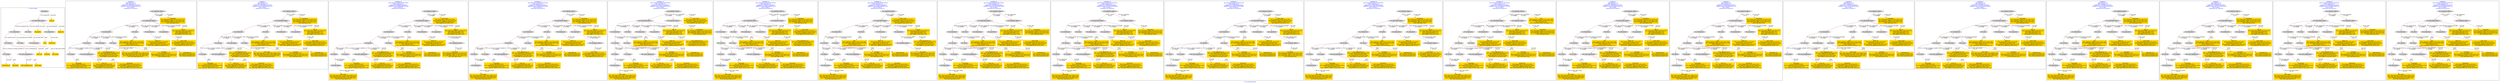 digraph n0 {
fontcolor="blue"
remincross="true"
label="s12-s-19-artworks.json"
subgraph cluster_0 {
label="1-correct model"
n2[style="filled",color="white",fillcolor="lightgray",label="E12_Production1"];
n3[style="filled",color="white",fillcolor="lightgray",label="E21_Person1"];
n4[style="filled",color="white",fillcolor="lightgray",label="E55_Type1"];
n5[style="filled",color="white",fillcolor="lightgray",label="E52_Time-Span1"];
n6[style="filled",color="white",fillcolor="lightgray",label="E74_Group1"];
n7[style="filled",color="white",fillcolor="lightgray",label="E82_Actor_Appellation1"];
n8[shape="plaintext",style="filled",fillcolor="gold",label="artist_uri"];
n9[style="filled",color="white",fillcolor="lightgray",label="E22_Man-Made_Object1"];
n10[style="filled",color="white",fillcolor="lightgray",label="E35_Title1"];
n11[shape="plaintext",style="filled",fillcolor="gold",label="description"];
n12[style="filled",color="white",fillcolor="lightgray",label="E54_Dimension1"];
n13[shape="plaintext",style="filled",fillcolor="gold",label="object_uri"];
n14[shape="plaintext",style="filled",fillcolor="gold",label="title"];
n15[style="filled",color="white",fillcolor="lightgray",label="E38_Image1"];
n16[shape="plaintext",style="filled",fillcolor="gold",label="img_url"];
n17[shape="plaintext",style="filled",fillcolor="gold",label="date_made"];
n18[shape="plaintext",style="filled",fillcolor="gold",label="dimensions"];
n19[shape="plaintext",style="filled",fillcolor="gold",label="technique"];
n20[shape="plaintext",style="filled",fillcolor="gold",label="nationality_uri"];
n21[shape="plaintext",style="filled",fillcolor="gold",label="nationality"];
n22[shape="plaintext",style="filled",fillcolor="gold",label="artist_appellation_uri"];
n23[shape="plaintext",style="filled",fillcolor="gold",label="artist_name"];
}
subgraph cluster_1 {
label="candidate 0\nlink coherence:1.0\nnode coherence:1.0\nconfidence:0.39044834327279765\nmapping score:0.4912605588687103\ncost:21.99972\n-precision:0.55-recall:0.57"
n25[style="filled",color="white",fillcolor="lightgray",label="E12_Production1"];
n26[style="filled",color="white",fillcolor="lightgray",label="E21_Person1"];
n27[style="filled",color="white",fillcolor="lightgray",label="E52_Time-Span2"];
n28[style="filled",color="white",fillcolor="lightgray",label="E55_Type1"];
n29[style="filled",color="white",fillcolor="lightgray",label="E74_Group1"];
n30[style="filled",color="white",fillcolor="lightgray",label="E82_Actor_Appellation1"];
n31[style="filled",color="white",fillcolor="lightgray",label="E22_Man-Made_Object1"];
n32[style="filled",color="white",fillcolor="lightgray",label="E35_Title1"];
n33[style="filled",color="white",fillcolor="lightgray",label="E54_Dimension1"];
n34[style="filled",color="white",fillcolor="lightgray",label="E8_Acquisition1"];
n35[style="filled",color="white",fillcolor="lightgray",label="E33_Linguistic_Object2"];
n36[shape="plaintext",style="filled",fillcolor="gold",label="description\n[E73_Information_Object,P3_has_note,0.412]\n[E33_Linguistic_Object,P3_has_note,0.331]\n[E22_Man-Made_Object,P3_has_note,0.203]\n[E35_Title,label,0.054]"];
n37[shape="plaintext",style="filled",fillcolor="gold",label="technique\n[E55_Type,label,0.522]\n[E29_Design_or_Procedure,P3_has_note,0.371]\n[E73_Information_Object,P3_has_note,0.054]\n[E35_Title,label,0.053]"];
n38[shape="plaintext",style="filled",fillcolor="gold",label="artist_name\n[E8_Acquisition,P3_has_note,0.305]\n[E33_Linguistic_Object,P3_has_note,0.261]\n[E82_Actor_Appellation,label,0.218]\n[E30_Right,P3_has_note,0.216]"];
n39[shape="plaintext",style="filled",fillcolor="gold",label="nationality_uri\n[E74_Group,classLink,0.34]\n[E57_Material,classLink,0.34]\n[E55_Type,classLink,0.319]"];
n40[shape="plaintext",style="filled",fillcolor="gold",label="title\n[E33_Linguistic_Object,P3_has_note,0.293]\n[E73_Information_Object,P3_has_note,0.285]\n[E35_Title,label,0.25]\n[E22_Man-Made_Object,classLink,0.171]"];
n41[shape="plaintext",style="filled",fillcolor="gold",label="img_url\n[E22_Man-Made_Object,classLink,0.677]\n[E38_Image,classLink,0.112]\n[E40_Legal_Body,label,0.107]\n[E30_Right,P3_has_note,0.105]"];
n42[shape="plaintext",style="filled",fillcolor="gold",label="date_made\n[E52_Time-Span,P82_at_some_time_within,0.471]\n[E52_Time-Span,P82a_begin_of_the_begin,0.263]\n[E52_Time-Span,P82b_end_of_the_end,0.209]\n[E52_Time-Span,label,0.057]"];
n43[shape="plaintext",style="filled",fillcolor="gold",label="artist_appellation_uri\n[E82_Actor_Appellation,classLink,0.937]\n[E21_Person,classLink,0.058]\n[E8_Acquisition,P3_has_note,0.003]\n[E30_Right,P3_has_note,0.003]"];
n44[shape="plaintext",style="filled",fillcolor="gold",label="artist_uri\n[E21_Person,classLink,0.529]\n[E82_Actor_Appellation,classLink,0.423]\n[E8_Acquisition,P3_has_note,0.024]\n[E30_Right,P3_has_note,0.024]"];
n45[shape="plaintext",style="filled",fillcolor="gold",label="nationality\n[E74_Group,label,0.364]\n[E73_Information_Object,P3_has_note,0.231]\n[E74_Group,classLink,0.227]\n[E33_Linguistic_Object,P3_has_note,0.178]"];
n46[shape="plaintext",style="filled",fillcolor="gold",label="object_uri\n[E54_Dimension,P3_has_note,0.929]\n[E38_Image,classLink,0.033]\n[E33_Linguistic_Object,P3_has_note,0.025]\n[E82_Actor_Appellation,label,0.013]"];
n47[shape="plaintext",style="filled",fillcolor="gold",label="dimensions\n[E54_Dimension,P3_has_note,0.913]\n[E33_Linguistic_Object,P3_has_note,0.038]\n[E82_Actor_Appellation,label,0.035]\n[E52_Time-Span,P82b_end_of_the_end,0.015]"];
}
subgraph cluster_2 {
label="candidate 1\nlink coherence:1.0\nnode coherence:1.0\nconfidence:0.39044834327279765\nmapping score:0.4912605588687103\ncost:21.99973\n-precision:0.55-recall:0.57"
n49[style="filled",color="white",fillcolor="lightgray",label="E12_Production1"];
n50[style="filled",color="white",fillcolor="lightgray",label="E21_Person1"];
n51[style="filled",color="white",fillcolor="lightgray",label="E52_Time-Span2"];
n52[style="filled",color="white",fillcolor="lightgray",label="E55_Type1"];
n53[style="filled",color="white",fillcolor="lightgray",label="E74_Group1"];
n54[style="filled",color="white",fillcolor="lightgray",label="E82_Actor_Appellation1"];
n55[style="filled",color="white",fillcolor="lightgray",label="E22_Man-Made_Object1"];
n56[style="filled",color="white",fillcolor="lightgray",label="E35_Title1"];
n57[style="filled",color="white",fillcolor="lightgray",label="E54_Dimension1"];
n58[style="filled",color="white",fillcolor="lightgray",label="E8_Acquisition1"];
n59[style="filled",color="white",fillcolor="lightgray",label="E33_Linguistic_Object1"];
n60[shape="plaintext",style="filled",fillcolor="gold",label="technique\n[E55_Type,label,0.522]\n[E29_Design_or_Procedure,P3_has_note,0.371]\n[E73_Information_Object,P3_has_note,0.054]\n[E35_Title,label,0.053]"];
n61[shape="plaintext",style="filled",fillcolor="gold",label="artist_name\n[E8_Acquisition,P3_has_note,0.305]\n[E33_Linguistic_Object,P3_has_note,0.261]\n[E82_Actor_Appellation,label,0.218]\n[E30_Right,P3_has_note,0.216]"];
n62[shape="plaintext",style="filled",fillcolor="gold",label="nationality_uri\n[E74_Group,classLink,0.34]\n[E57_Material,classLink,0.34]\n[E55_Type,classLink,0.319]"];
n63[shape="plaintext",style="filled",fillcolor="gold",label="title\n[E33_Linguistic_Object,P3_has_note,0.293]\n[E73_Information_Object,P3_has_note,0.285]\n[E35_Title,label,0.25]\n[E22_Man-Made_Object,classLink,0.171]"];
n64[shape="plaintext",style="filled",fillcolor="gold",label="img_url\n[E22_Man-Made_Object,classLink,0.677]\n[E38_Image,classLink,0.112]\n[E40_Legal_Body,label,0.107]\n[E30_Right,P3_has_note,0.105]"];
n65[shape="plaintext",style="filled",fillcolor="gold",label="description\n[E73_Information_Object,P3_has_note,0.412]\n[E33_Linguistic_Object,P3_has_note,0.331]\n[E22_Man-Made_Object,P3_has_note,0.203]\n[E35_Title,label,0.054]"];
n66[shape="plaintext",style="filled",fillcolor="gold",label="date_made\n[E52_Time-Span,P82_at_some_time_within,0.471]\n[E52_Time-Span,P82a_begin_of_the_begin,0.263]\n[E52_Time-Span,P82b_end_of_the_end,0.209]\n[E52_Time-Span,label,0.057]"];
n67[shape="plaintext",style="filled",fillcolor="gold",label="artist_appellation_uri\n[E82_Actor_Appellation,classLink,0.937]\n[E21_Person,classLink,0.058]\n[E8_Acquisition,P3_has_note,0.003]\n[E30_Right,P3_has_note,0.003]"];
n68[shape="plaintext",style="filled",fillcolor="gold",label="artist_uri\n[E21_Person,classLink,0.529]\n[E82_Actor_Appellation,classLink,0.423]\n[E8_Acquisition,P3_has_note,0.024]\n[E30_Right,P3_has_note,0.024]"];
n69[shape="plaintext",style="filled",fillcolor="gold",label="nationality\n[E74_Group,label,0.364]\n[E73_Information_Object,P3_has_note,0.231]\n[E74_Group,classLink,0.227]\n[E33_Linguistic_Object,P3_has_note,0.178]"];
n70[shape="plaintext",style="filled",fillcolor="gold",label="object_uri\n[E54_Dimension,P3_has_note,0.929]\n[E38_Image,classLink,0.033]\n[E33_Linguistic_Object,P3_has_note,0.025]\n[E82_Actor_Appellation,label,0.013]"];
n71[shape="plaintext",style="filled",fillcolor="gold",label="dimensions\n[E54_Dimension,P3_has_note,0.913]\n[E33_Linguistic_Object,P3_has_note,0.038]\n[E82_Actor_Appellation,label,0.035]\n[E52_Time-Span,P82b_end_of_the_end,0.015]"];
}
subgraph cluster_3 {
label="candidate 10\nlink coherence:0.9583333333333334\nnode coherence:1.0\nconfidence:0.3868028126132812\nmapping score:0.4900453819822048\ncost:123.009702\n-precision:0.46-recall:0.52"
n73[style="filled",color="white",fillcolor="lightgray",label="E12_Production1"];
n74[style="filled",color="white",fillcolor="lightgray",label="E21_Person1"];
n75[style="filled",color="white",fillcolor="lightgray",label="E55_Type1"];
n76[style="filled",color="white",fillcolor="lightgray",label="E67_Birth1"];
n77[style="filled",color="white",fillcolor="lightgray",label="E74_Group1"];
n78[style="filled",color="white",fillcolor="lightgray",label="E82_Actor_Appellation1"];
n79[style="filled",color="white",fillcolor="lightgray",label="E22_Man-Made_Object1"];
n80[style="filled",color="white",fillcolor="lightgray",label="E35_Title1"];
n81[style="filled",color="white",fillcolor="lightgray",label="E54_Dimension1"];
n82[style="filled",color="white",fillcolor="lightgray",label="E8_Acquisition1"];
n83[style="filled",color="white",fillcolor="lightgray",label="E33_Linguistic_Object2"];
n84[style="filled",color="white",fillcolor="lightgray",label="E52_Time-Span1"];
n85[style="filled",color="white",fillcolor="lightgray",label="E33_Linguistic_Object1"];
n86[shape="plaintext",style="filled",fillcolor="gold",label="artist_name\n[E8_Acquisition,P3_has_note,0.305]\n[E33_Linguistic_Object,P3_has_note,0.261]\n[E82_Actor_Appellation,label,0.218]\n[E30_Right,P3_has_note,0.216]"];
n87[shape="plaintext",style="filled",fillcolor="gold",label="technique\n[E55_Type,label,0.522]\n[E29_Design_or_Procedure,P3_has_note,0.371]\n[E73_Information_Object,P3_has_note,0.054]\n[E35_Title,label,0.053]"];
n88[shape="plaintext",style="filled",fillcolor="gold",label="nationality_uri\n[E74_Group,classLink,0.34]\n[E57_Material,classLink,0.34]\n[E55_Type,classLink,0.319]"];
n89[shape="plaintext",style="filled",fillcolor="gold",label="title\n[E33_Linguistic_Object,P3_has_note,0.293]\n[E73_Information_Object,P3_has_note,0.285]\n[E35_Title,label,0.25]\n[E22_Man-Made_Object,classLink,0.171]"];
n90[shape="plaintext",style="filled",fillcolor="gold",label="img_url\n[E22_Man-Made_Object,classLink,0.677]\n[E38_Image,classLink,0.112]\n[E40_Legal_Body,label,0.107]\n[E30_Right,P3_has_note,0.105]"];
n91[shape="plaintext",style="filled",fillcolor="gold",label="date_made\n[E52_Time-Span,P82_at_some_time_within,0.471]\n[E52_Time-Span,P82a_begin_of_the_begin,0.263]\n[E52_Time-Span,P82b_end_of_the_end,0.209]\n[E52_Time-Span,label,0.057]"];
n92[shape="plaintext",style="filled",fillcolor="gold",label="description\n[E73_Information_Object,P3_has_note,0.412]\n[E33_Linguistic_Object,P3_has_note,0.331]\n[E22_Man-Made_Object,P3_has_note,0.203]\n[E35_Title,label,0.054]"];
n93[shape="plaintext",style="filled",fillcolor="gold",label="artist_appellation_uri\n[E82_Actor_Appellation,classLink,0.937]\n[E21_Person,classLink,0.058]\n[E8_Acquisition,P3_has_note,0.003]\n[E30_Right,P3_has_note,0.003]"];
n94[shape="plaintext",style="filled",fillcolor="gold",label="artist_uri\n[E21_Person,classLink,0.529]\n[E82_Actor_Appellation,classLink,0.423]\n[E8_Acquisition,P3_has_note,0.024]\n[E30_Right,P3_has_note,0.024]"];
n95[shape="plaintext",style="filled",fillcolor="gold",label="nationality\n[E74_Group,label,0.364]\n[E73_Information_Object,P3_has_note,0.231]\n[E74_Group,classLink,0.227]\n[E33_Linguistic_Object,P3_has_note,0.178]"];
n96[shape="plaintext",style="filled",fillcolor="gold",label="object_uri\n[E54_Dimension,P3_has_note,0.929]\n[E38_Image,classLink,0.033]\n[E33_Linguistic_Object,P3_has_note,0.025]\n[E82_Actor_Appellation,label,0.013]"];
n97[shape="plaintext",style="filled",fillcolor="gold",label="dimensions\n[E54_Dimension,P3_has_note,0.913]\n[E33_Linguistic_Object,P3_has_note,0.038]\n[E82_Actor_Appellation,label,0.035]\n[E52_Time-Span,P82b_end_of_the_end,0.015]"];
}
subgraph cluster_4 {
label="candidate 11\nlink coherence:0.9583333333333334\nnode coherence:1.0\nconfidence:0.3868028126132812\nmapping score:0.4900453819822048\ncost:123.009712\n-precision:0.46-recall:0.52"
n99[style="filled",color="white",fillcolor="lightgray",label="E12_Production1"];
n100[style="filled",color="white",fillcolor="lightgray",label="E21_Person1"];
n101[style="filled",color="white",fillcolor="lightgray",label="E55_Type1"];
n102[style="filled",color="white",fillcolor="lightgray",label="E67_Birth1"];
n103[style="filled",color="white",fillcolor="lightgray",label="E74_Group1"];
n104[style="filled",color="white",fillcolor="lightgray",label="E82_Actor_Appellation1"];
n105[style="filled",color="white",fillcolor="lightgray",label="E22_Man-Made_Object1"];
n106[style="filled",color="white",fillcolor="lightgray",label="E35_Title1"];
n107[style="filled",color="white",fillcolor="lightgray",label="E54_Dimension1"];
n108[style="filled",color="white",fillcolor="lightgray",label="E8_Acquisition1"];
n109[style="filled",color="white",fillcolor="lightgray",label="E33_Linguistic_Object1"];
n110[style="filled",color="white",fillcolor="lightgray",label="E52_Time-Span1"];
n111[style="filled",color="white",fillcolor="lightgray",label="E33_Linguistic_Object2"];
n112[shape="plaintext",style="filled",fillcolor="gold",label="artist_name\n[E8_Acquisition,P3_has_note,0.305]\n[E33_Linguistic_Object,P3_has_note,0.261]\n[E82_Actor_Appellation,label,0.218]\n[E30_Right,P3_has_note,0.216]"];
n113[shape="plaintext",style="filled",fillcolor="gold",label="technique\n[E55_Type,label,0.522]\n[E29_Design_or_Procedure,P3_has_note,0.371]\n[E73_Information_Object,P3_has_note,0.054]\n[E35_Title,label,0.053]"];
n114[shape="plaintext",style="filled",fillcolor="gold",label="nationality_uri\n[E74_Group,classLink,0.34]\n[E57_Material,classLink,0.34]\n[E55_Type,classLink,0.319]"];
n115[shape="plaintext",style="filled",fillcolor="gold",label="title\n[E33_Linguistic_Object,P3_has_note,0.293]\n[E73_Information_Object,P3_has_note,0.285]\n[E35_Title,label,0.25]\n[E22_Man-Made_Object,classLink,0.171]"];
n116[shape="plaintext",style="filled",fillcolor="gold",label="img_url\n[E22_Man-Made_Object,classLink,0.677]\n[E38_Image,classLink,0.112]\n[E40_Legal_Body,label,0.107]\n[E30_Right,P3_has_note,0.105]"];
n117[shape="plaintext",style="filled",fillcolor="gold",label="date_made\n[E52_Time-Span,P82_at_some_time_within,0.471]\n[E52_Time-Span,P82a_begin_of_the_begin,0.263]\n[E52_Time-Span,P82b_end_of_the_end,0.209]\n[E52_Time-Span,label,0.057]"];
n118[shape="plaintext",style="filled",fillcolor="gold",label="description\n[E73_Information_Object,P3_has_note,0.412]\n[E33_Linguistic_Object,P3_has_note,0.331]\n[E22_Man-Made_Object,P3_has_note,0.203]\n[E35_Title,label,0.054]"];
n119[shape="plaintext",style="filled",fillcolor="gold",label="artist_appellation_uri\n[E82_Actor_Appellation,classLink,0.937]\n[E21_Person,classLink,0.058]\n[E8_Acquisition,P3_has_note,0.003]\n[E30_Right,P3_has_note,0.003]"];
n120[shape="plaintext",style="filled",fillcolor="gold",label="artist_uri\n[E21_Person,classLink,0.529]\n[E82_Actor_Appellation,classLink,0.423]\n[E8_Acquisition,P3_has_note,0.024]\n[E30_Right,P3_has_note,0.024]"];
n121[shape="plaintext",style="filled",fillcolor="gold",label="nationality\n[E74_Group,label,0.364]\n[E73_Information_Object,P3_has_note,0.231]\n[E74_Group,classLink,0.227]\n[E33_Linguistic_Object,P3_has_note,0.178]"];
n122[shape="plaintext",style="filled",fillcolor="gold",label="object_uri\n[E54_Dimension,P3_has_note,0.929]\n[E38_Image,classLink,0.033]\n[E33_Linguistic_Object,P3_has_note,0.025]\n[E82_Actor_Appellation,label,0.013]"];
n123[shape="plaintext",style="filled",fillcolor="gold",label="dimensions\n[E54_Dimension,P3_has_note,0.913]\n[E33_Linguistic_Object,P3_has_note,0.038]\n[E82_Actor_Appellation,label,0.035]\n[E52_Time-Span,P82b_end_of_the_end,0.015]"];
}
subgraph cluster_5 {
label="candidate 12\nlink coherence:0.9583333333333334\nnode coherence:1.0\nconfidence:0.3822023216544373\nmapping score:0.4885118849959235\ncost:122.9997\n-precision:0.46-recall:0.52"
n125[style="filled",color="white",fillcolor="lightgray",label="E12_Production1"];
n126[style="filled",color="white",fillcolor="lightgray",label="E21_Person1"];
n127[style="filled",color="white",fillcolor="lightgray",label="E55_Type1"];
n128[style="filled",color="white",fillcolor="lightgray",label="E67_Birth1"];
n129[style="filled",color="white",fillcolor="lightgray",label="E74_Group1"];
n130[style="filled",color="white",fillcolor="lightgray",label="E82_Actor_Appellation1"];
n131[style="filled",color="white",fillcolor="lightgray",label="E22_Man-Made_Object1"];
n132[style="filled",color="white",fillcolor="lightgray",label="E35_Title1"];
n133[style="filled",color="white",fillcolor="lightgray",label="E54_Dimension1"];
n134[style="filled",color="white",fillcolor="lightgray",label="E8_Acquisition1"];
n135[style="filled",color="white",fillcolor="lightgray",label="E33_Linguistic_Object2"];
n136[style="filled",color="white",fillcolor="lightgray",label="E52_Time-Span1"];
n137[style="filled",color="white",fillcolor="lightgray",label="E33_Linguistic_Object1"];
n138[shape="plaintext",style="filled",fillcolor="gold",label="artist_name\n[E8_Acquisition,P3_has_note,0.305]\n[E33_Linguistic_Object,P3_has_note,0.261]\n[E82_Actor_Appellation,label,0.218]\n[E30_Right,P3_has_note,0.216]"];
n139[shape="plaintext",style="filled",fillcolor="gold",label="technique\n[E55_Type,label,0.522]\n[E29_Design_or_Procedure,P3_has_note,0.371]\n[E73_Information_Object,P3_has_note,0.054]\n[E35_Title,label,0.053]"];
n140[shape="plaintext",style="filled",fillcolor="gold",label="nationality_uri\n[E74_Group,classLink,0.34]\n[E57_Material,classLink,0.34]\n[E55_Type,classLink,0.319]"];
n141[shape="plaintext",style="filled",fillcolor="gold",label="artist_appellation_uri\n[E82_Actor_Appellation,classLink,0.937]\n[E21_Person,classLink,0.058]\n[E8_Acquisition,P3_has_note,0.003]\n[E30_Right,P3_has_note,0.003]"];
n142[shape="plaintext",style="filled",fillcolor="gold",label="title\n[E33_Linguistic_Object,P3_has_note,0.293]\n[E73_Information_Object,P3_has_note,0.285]\n[E35_Title,label,0.25]\n[E22_Man-Made_Object,classLink,0.171]"];
n143[shape="plaintext",style="filled",fillcolor="gold",label="img_url\n[E22_Man-Made_Object,classLink,0.677]\n[E38_Image,classLink,0.112]\n[E40_Legal_Body,label,0.107]\n[E30_Right,P3_has_note,0.105]"];
n144[shape="plaintext",style="filled",fillcolor="gold",label="date_made\n[E52_Time-Span,P82_at_some_time_within,0.471]\n[E52_Time-Span,P82a_begin_of_the_begin,0.263]\n[E52_Time-Span,P82b_end_of_the_end,0.209]\n[E52_Time-Span,label,0.057]"];
n145[shape="plaintext",style="filled",fillcolor="gold",label="description\n[E73_Information_Object,P3_has_note,0.412]\n[E33_Linguistic_Object,P3_has_note,0.331]\n[E22_Man-Made_Object,P3_has_note,0.203]\n[E35_Title,label,0.054]"];
n146[shape="plaintext",style="filled",fillcolor="gold",label="artist_uri\n[E21_Person,classLink,0.529]\n[E82_Actor_Appellation,classLink,0.423]\n[E8_Acquisition,P3_has_note,0.024]\n[E30_Right,P3_has_note,0.024]"];
n147[shape="plaintext",style="filled",fillcolor="gold",label="nationality\n[E74_Group,label,0.364]\n[E73_Information_Object,P3_has_note,0.231]\n[E74_Group,classLink,0.227]\n[E33_Linguistic_Object,P3_has_note,0.178]"];
n148[shape="plaintext",style="filled",fillcolor="gold",label="object_uri\n[E54_Dimension,P3_has_note,0.929]\n[E38_Image,classLink,0.033]\n[E33_Linguistic_Object,P3_has_note,0.025]\n[E82_Actor_Appellation,label,0.013]"];
n149[shape="plaintext",style="filled",fillcolor="gold",label="dimensions\n[E54_Dimension,P3_has_note,0.913]\n[E33_Linguistic_Object,P3_has_note,0.038]\n[E82_Actor_Appellation,label,0.035]\n[E52_Time-Span,P82b_end_of_the_end,0.015]"];
}
subgraph cluster_6 {
label="candidate 13\nlink coherence:0.9583333333333334\nnode coherence:1.0\nconfidence:0.3822023216544373\nmapping score:0.4885118849959235\ncost:122.99971\n-precision:0.46-recall:0.52"
n151[style="filled",color="white",fillcolor="lightgray",label="E12_Production1"];
n152[style="filled",color="white",fillcolor="lightgray",label="E21_Person1"];
n153[style="filled",color="white",fillcolor="lightgray",label="E55_Type1"];
n154[style="filled",color="white",fillcolor="lightgray",label="E67_Birth1"];
n155[style="filled",color="white",fillcolor="lightgray",label="E74_Group1"];
n156[style="filled",color="white",fillcolor="lightgray",label="E82_Actor_Appellation1"];
n157[style="filled",color="white",fillcolor="lightgray",label="E22_Man-Made_Object1"];
n158[style="filled",color="white",fillcolor="lightgray",label="E35_Title1"];
n159[style="filled",color="white",fillcolor="lightgray",label="E54_Dimension1"];
n160[style="filled",color="white",fillcolor="lightgray",label="E8_Acquisition1"];
n161[style="filled",color="white",fillcolor="lightgray",label="E33_Linguistic_Object1"];
n162[style="filled",color="white",fillcolor="lightgray",label="E52_Time-Span1"];
n163[style="filled",color="white",fillcolor="lightgray",label="E33_Linguistic_Object2"];
n164[shape="plaintext",style="filled",fillcolor="gold",label="artist_name\n[E8_Acquisition,P3_has_note,0.305]\n[E33_Linguistic_Object,P3_has_note,0.261]\n[E82_Actor_Appellation,label,0.218]\n[E30_Right,P3_has_note,0.216]"];
n165[shape="plaintext",style="filled",fillcolor="gold",label="technique\n[E55_Type,label,0.522]\n[E29_Design_or_Procedure,P3_has_note,0.371]\n[E73_Information_Object,P3_has_note,0.054]\n[E35_Title,label,0.053]"];
n166[shape="plaintext",style="filled",fillcolor="gold",label="nationality_uri\n[E74_Group,classLink,0.34]\n[E57_Material,classLink,0.34]\n[E55_Type,classLink,0.319]"];
n167[shape="plaintext",style="filled",fillcolor="gold",label="artist_appellation_uri\n[E82_Actor_Appellation,classLink,0.937]\n[E21_Person,classLink,0.058]\n[E8_Acquisition,P3_has_note,0.003]\n[E30_Right,P3_has_note,0.003]"];
n168[shape="plaintext",style="filled",fillcolor="gold",label="title\n[E33_Linguistic_Object,P3_has_note,0.293]\n[E73_Information_Object,P3_has_note,0.285]\n[E35_Title,label,0.25]\n[E22_Man-Made_Object,classLink,0.171]"];
n169[shape="plaintext",style="filled",fillcolor="gold",label="img_url\n[E22_Man-Made_Object,classLink,0.677]\n[E38_Image,classLink,0.112]\n[E40_Legal_Body,label,0.107]\n[E30_Right,P3_has_note,0.105]"];
n170[shape="plaintext",style="filled",fillcolor="gold",label="date_made\n[E52_Time-Span,P82_at_some_time_within,0.471]\n[E52_Time-Span,P82a_begin_of_the_begin,0.263]\n[E52_Time-Span,P82b_end_of_the_end,0.209]\n[E52_Time-Span,label,0.057]"];
n171[shape="plaintext",style="filled",fillcolor="gold",label="description\n[E73_Information_Object,P3_has_note,0.412]\n[E33_Linguistic_Object,P3_has_note,0.331]\n[E22_Man-Made_Object,P3_has_note,0.203]\n[E35_Title,label,0.054]"];
n172[shape="plaintext",style="filled",fillcolor="gold",label="artist_uri\n[E21_Person,classLink,0.529]\n[E82_Actor_Appellation,classLink,0.423]\n[E8_Acquisition,P3_has_note,0.024]\n[E30_Right,P3_has_note,0.024]"];
n173[shape="plaintext",style="filled",fillcolor="gold",label="nationality\n[E74_Group,label,0.364]\n[E73_Information_Object,P3_has_note,0.231]\n[E74_Group,classLink,0.227]\n[E33_Linguistic_Object,P3_has_note,0.178]"];
n174[shape="plaintext",style="filled",fillcolor="gold",label="object_uri\n[E54_Dimension,P3_has_note,0.929]\n[E38_Image,classLink,0.033]\n[E33_Linguistic_Object,P3_has_note,0.025]\n[E82_Actor_Appellation,label,0.013]"];
n175[shape="plaintext",style="filled",fillcolor="gold",label="dimensions\n[E54_Dimension,P3_has_note,0.913]\n[E33_Linguistic_Object,P3_has_note,0.038]\n[E82_Actor_Appellation,label,0.035]\n[E52_Time-Span,P82b_end_of_the_end,0.015]"];
}
subgraph cluster_7 {
label="candidate 14\nlink coherence:0.9583333333333334\nnode coherence:1.0\nconfidence:0.3822023216544373\nmapping score:0.4885118849959235\ncost:123.009702\n-precision:0.46-recall:0.52"
n177[style="filled",color="white",fillcolor="lightgray",label="E12_Production1"];
n178[style="filled",color="white",fillcolor="lightgray",label="E21_Person1"];
n179[style="filled",color="white",fillcolor="lightgray",label="E55_Type1"];
n180[style="filled",color="white",fillcolor="lightgray",label="E67_Birth1"];
n181[style="filled",color="white",fillcolor="lightgray",label="E74_Group1"];
n182[style="filled",color="white",fillcolor="lightgray",label="E82_Actor_Appellation1"];
n183[style="filled",color="white",fillcolor="lightgray",label="E22_Man-Made_Object1"];
n184[style="filled",color="white",fillcolor="lightgray",label="E35_Title1"];
n185[style="filled",color="white",fillcolor="lightgray",label="E54_Dimension1"];
n186[style="filled",color="white",fillcolor="lightgray",label="E8_Acquisition1"];
n187[style="filled",color="white",fillcolor="lightgray",label="E33_Linguistic_Object2"];
n188[style="filled",color="white",fillcolor="lightgray",label="E52_Time-Span1"];
n189[style="filled",color="white",fillcolor="lightgray",label="E33_Linguistic_Object1"];
n190[shape="plaintext",style="filled",fillcolor="gold",label="artist_name\n[E8_Acquisition,P3_has_note,0.305]\n[E33_Linguistic_Object,P3_has_note,0.261]\n[E82_Actor_Appellation,label,0.218]\n[E30_Right,P3_has_note,0.216]"];
n191[shape="plaintext",style="filled",fillcolor="gold",label="technique\n[E55_Type,label,0.522]\n[E29_Design_or_Procedure,P3_has_note,0.371]\n[E73_Information_Object,P3_has_note,0.054]\n[E35_Title,label,0.053]"];
n192[shape="plaintext",style="filled",fillcolor="gold",label="nationality_uri\n[E74_Group,classLink,0.34]\n[E57_Material,classLink,0.34]\n[E55_Type,classLink,0.319]"];
n193[shape="plaintext",style="filled",fillcolor="gold",label="artist_appellation_uri\n[E82_Actor_Appellation,classLink,0.937]\n[E21_Person,classLink,0.058]\n[E8_Acquisition,P3_has_note,0.003]\n[E30_Right,P3_has_note,0.003]"];
n194[shape="plaintext",style="filled",fillcolor="gold",label="title\n[E33_Linguistic_Object,P3_has_note,0.293]\n[E73_Information_Object,P3_has_note,0.285]\n[E35_Title,label,0.25]\n[E22_Man-Made_Object,classLink,0.171]"];
n195[shape="plaintext",style="filled",fillcolor="gold",label="img_url\n[E22_Man-Made_Object,classLink,0.677]\n[E38_Image,classLink,0.112]\n[E40_Legal_Body,label,0.107]\n[E30_Right,P3_has_note,0.105]"];
n196[shape="plaintext",style="filled",fillcolor="gold",label="date_made\n[E52_Time-Span,P82_at_some_time_within,0.471]\n[E52_Time-Span,P82a_begin_of_the_begin,0.263]\n[E52_Time-Span,P82b_end_of_the_end,0.209]\n[E52_Time-Span,label,0.057]"];
n197[shape="plaintext",style="filled",fillcolor="gold",label="description\n[E73_Information_Object,P3_has_note,0.412]\n[E33_Linguistic_Object,P3_has_note,0.331]\n[E22_Man-Made_Object,P3_has_note,0.203]\n[E35_Title,label,0.054]"];
n198[shape="plaintext",style="filled",fillcolor="gold",label="artist_uri\n[E21_Person,classLink,0.529]\n[E82_Actor_Appellation,classLink,0.423]\n[E8_Acquisition,P3_has_note,0.024]\n[E30_Right,P3_has_note,0.024]"];
n199[shape="plaintext",style="filled",fillcolor="gold",label="nationality\n[E74_Group,label,0.364]\n[E73_Information_Object,P3_has_note,0.231]\n[E74_Group,classLink,0.227]\n[E33_Linguistic_Object,P3_has_note,0.178]"];
n200[shape="plaintext",style="filled",fillcolor="gold",label="object_uri\n[E54_Dimension,P3_has_note,0.929]\n[E38_Image,classLink,0.033]\n[E33_Linguistic_Object,P3_has_note,0.025]\n[E82_Actor_Appellation,label,0.013]"];
n201[shape="plaintext",style="filled",fillcolor="gold",label="dimensions\n[E54_Dimension,P3_has_note,0.913]\n[E33_Linguistic_Object,P3_has_note,0.038]\n[E82_Actor_Appellation,label,0.035]\n[E52_Time-Span,P82b_end_of_the_end,0.015]"];
}
subgraph cluster_8 {
label="candidate 15\nlink coherence:0.9583333333333334\nnode coherence:1.0\nconfidence:0.3790093195142647\nmapping score:0.48744755094919934\ncost:122.9997\n-precision:0.42-recall:0.48"
n203[style="filled",color="white",fillcolor="lightgray",label="E12_Production1"];
n204[style="filled",color="white",fillcolor="lightgray",label="E21_Person1"];
n205[style="filled",color="white",fillcolor="lightgray",label="E55_Type1"];
n206[style="filled",color="white",fillcolor="lightgray",label="E67_Birth1"];
n207[style="filled",color="white",fillcolor="lightgray",label="E74_Group1"];
n208[style="filled",color="white",fillcolor="lightgray",label="E82_Actor_Appellation1"];
n209[style="filled",color="white",fillcolor="lightgray",label="E22_Man-Made_Object1"];
n210[style="filled",color="white",fillcolor="lightgray",label="E35_Title1"];
n211[style="filled",color="white",fillcolor="lightgray",label="E54_Dimension1"];
n212[style="filled",color="white",fillcolor="lightgray",label="E8_Acquisition1"];
n213[style="filled",color="white",fillcolor="lightgray",label="E33_Linguistic_Object2"];
n214[style="filled",color="white",fillcolor="lightgray",label="E52_Time-Span1"];
n215[style="filled",color="white",fillcolor="lightgray",label="E33_Linguistic_Object1"];
n216[shape="plaintext",style="filled",fillcolor="gold",label="technique\n[E55_Type,label,0.522]\n[E29_Design_or_Procedure,P3_has_note,0.371]\n[E73_Information_Object,P3_has_note,0.054]\n[E35_Title,label,0.053]"];
n217[shape="plaintext",style="filled",fillcolor="gold",label="artist_name\n[E8_Acquisition,P3_has_note,0.305]\n[E33_Linguistic_Object,P3_has_note,0.261]\n[E82_Actor_Appellation,label,0.218]\n[E30_Right,P3_has_note,0.216]"];
n218[shape="plaintext",style="filled",fillcolor="gold",label="nationality_uri\n[E74_Group,classLink,0.34]\n[E57_Material,classLink,0.34]\n[E55_Type,classLink,0.319]"];
n219[shape="plaintext",style="filled",fillcolor="gold",label="title\n[E33_Linguistic_Object,P3_has_note,0.293]\n[E73_Information_Object,P3_has_note,0.285]\n[E35_Title,label,0.25]\n[E22_Man-Made_Object,classLink,0.171]"];
n220[shape="plaintext",style="filled",fillcolor="gold",label="img_url\n[E22_Man-Made_Object,classLink,0.677]\n[E38_Image,classLink,0.112]\n[E40_Legal_Body,label,0.107]\n[E30_Right,P3_has_note,0.105]"];
n221[shape="plaintext",style="filled",fillcolor="gold",label="date_made\n[E52_Time-Span,P82_at_some_time_within,0.471]\n[E52_Time-Span,P82a_begin_of_the_begin,0.263]\n[E52_Time-Span,P82b_end_of_the_end,0.209]\n[E52_Time-Span,label,0.057]"];
n222[shape="plaintext",style="filled",fillcolor="gold",label="description\n[E73_Information_Object,P3_has_note,0.412]\n[E33_Linguistic_Object,P3_has_note,0.331]\n[E22_Man-Made_Object,P3_has_note,0.203]\n[E35_Title,label,0.054]"];
n223[shape="plaintext",style="filled",fillcolor="gold",label="artist_appellation_uri\n[E82_Actor_Appellation,classLink,0.937]\n[E21_Person,classLink,0.058]\n[E8_Acquisition,P3_has_note,0.003]\n[E30_Right,P3_has_note,0.003]"];
n224[shape="plaintext",style="filled",fillcolor="gold",label="artist_uri\n[E21_Person,classLink,0.529]\n[E82_Actor_Appellation,classLink,0.423]\n[E8_Acquisition,P3_has_note,0.024]\n[E30_Right,P3_has_note,0.024]"];
n225[shape="plaintext",style="filled",fillcolor="gold",label="nationality\n[E74_Group,label,0.364]\n[E73_Information_Object,P3_has_note,0.231]\n[E74_Group,classLink,0.227]\n[E33_Linguistic_Object,P3_has_note,0.178]"];
n226[shape="plaintext",style="filled",fillcolor="gold",label="object_uri\n[E54_Dimension,P3_has_note,0.929]\n[E38_Image,classLink,0.033]\n[E33_Linguistic_Object,P3_has_note,0.025]\n[E82_Actor_Appellation,label,0.013]"];
n227[shape="plaintext",style="filled",fillcolor="gold",label="dimensions\n[E54_Dimension,P3_has_note,0.913]\n[E33_Linguistic_Object,P3_has_note,0.038]\n[E82_Actor_Appellation,label,0.035]\n[E52_Time-Span,P82b_end_of_the_end,0.015]"];
}
subgraph cluster_9 {
label="candidate 16\nlink coherence:0.9583333333333334\nnode coherence:1.0\nconfidence:0.3790093195142647\nmapping score:0.48744755094919934\ncost:122.99971\n-precision:0.42-recall:0.48"
n229[style="filled",color="white",fillcolor="lightgray",label="E12_Production1"];
n230[style="filled",color="white",fillcolor="lightgray",label="E21_Person1"];
n231[style="filled",color="white",fillcolor="lightgray",label="E55_Type1"];
n232[style="filled",color="white",fillcolor="lightgray",label="E67_Birth1"];
n233[style="filled",color="white",fillcolor="lightgray",label="E74_Group1"];
n234[style="filled",color="white",fillcolor="lightgray",label="E82_Actor_Appellation1"];
n235[style="filled",color="white",fillcolor="lightgray",label="E22_Man-Made_Object1"];
n236[style="filled",color="white",fillcolor="lightgray",label="E35_Title1"];
n237[style="filled",color="white",fillcolor="lightgray",label="E54_Dimension1"];
n238[style="filled",color="white",fillcolor="lightgray",label="E8_Acquisition1"];
n239[style="filled",color="white",fillcolor="lightgray",label="E33_Linguistic_Object1"];
n240[style="filled",color="white",fillcolor="lightgray",label="E52_Time-Span1"];
n241[style="filled",color="white",fillcolor="lightgray",label="E33_Linguistic_Object2"];
n242[shape="plaintext",style="filled",fillcolor="gold",label="description\n[E73_Information_Object,P3_has_note,0.412]\n[E33_Linguistic_Object,P3_has_note,0.331]\n[E22_Man-Made_Object,P3_has_note,0.203]\n[E35_Title,label,0.054]"];
n243[shape="plaintext",style="filled",fillcolor="gold",label="technique\n[E55_Type,label,0.522]\n[E29_Design_or_Procedure,P3_has_note,0.371]\n[E73_Information_Object,P3_has_note,0.054]\n[E35_Title,label,0.053]"];
n244[shape="plaintext",style="filled",fillcolor="gold",label="artist_name\n[E8_Acquisition,P3_has_note,0.305]\n[E33_Linguistic_Object,P3_has_note,0.261]\n[E82_Actor_Appellation,label,0.218]\n[E30_Right,P3_has_note,0.216]"];
n245[shape="plaintext",style="filled",fillcolor="gold",label="nationality_uri\n[E74_Group,classLink,0.34]\n[E57_Material,classLink,0.34]\n[E55_Type,classLink,0.319]"];
n246[shape="plaintext",style="filled",fillcolor="gold",label="title\n[E33_Linguistic_Object,P3_has_note,0.293]\n[E73_Information_Object,P3_has_note,0.285]\n[E35_Title,label,0.25]\n[E22_Man-Made_Object,classLink,0.171]"];
n247[shape="plaintext",style="filled",fillcolor="gold",label="img_url\n[E22_Man-Made_Object,classLink,0.677]\n[E38_Image,classLink,0.112]\n[E40_Legal_Body,label,0.107]\n[E30_Right,P3_has_note,0.105]"];
n248[shape="plaintext",style="filled",fillcolor="gold",label="date_made\n[E52_Time-Span,P82_at_some_time_within,0.471]\n[E52_Time-Span,P82a_begin_of_the_begin,0.263]\n[E52_Time-Span,P82b_end_of_the_end,0.209]\n[E52_Time-Span,label,0.057]"];
n249[shape="plaintext",style="filled",fillcolor="gold",label="artist_appellation_uri\n[E82_Actor_Appellation,classLink,0.937]\n[E21_Person,classLink,0.058]\n[E8_Acquisition,P3_has_note,0.003]\n[E30_Right,P3_has_note,0.003]"];
n250[shape="plaintext",style="filled",fillcolor="gold",label="artist_uri\n[E21_Person,classLink,0.529]\n[E82_Actor_Appellation,classLink,0.423]\n[E8_Acquisition,P3_has_note,0.024]\n[E30_Right,P3_has_note,0.024]"];
n251[shape="plaintext",style="filled",fillcolor="gold",label="nationality\n[E74_Group,label,0.364]\n[E73_Information_Object,P3_has_note,0.231]\n[E74_Group,classLink,0.227]\n[E33_Linguistic_Object,P3_has_note,0.178]"];
n252[shape="plaintext",style="filled",fillcolor="gold",label="object_uri\n[E54_Dimension,P3_has_note,0.929]\n[E38_Image,classLink,0.033]\n[E33_Linguistic_Object,P3_has_note,0.025]\n[E82_Actor_Appellation,label,0.013]"];
n253[shape="plaintext",style="filled",fillcolor="gold",label="dimensions\n[E54_Dimension,P3_has_note,0.913]\n[E33_Linguistic_Object,P3_has_note,0.038]\n[E82_Actor_Appellation,label,0.035]\n[E52_Time-Span,P82b_end_of_the_end,0.015]"];
}
subgraph cluster_10 {
label="candidate 17\nlink coherence:0.9583333333333334\nnode coherence:1.0\nconfidence:0.37536378885474825\nmapping score:0.4862323740626939\ncost:123.009702\n-precision:0.42-recall:0.48"
n255[style="filled",color="white",fillcolor="lightgray",label="E12_Production1"];
n256[style="filled",color="white",fillcolor="lightgray",label="E21_Person1"];
n257[style="filled",color="white",fillcolor="lightgray",label="E55_Type1"];
n258[style="filled",color="white",fillcolor="lightgray",label="E67_Birth1"];
n259[style="filled",color="white",fillcolor="lightgray",label="E74_Group1"];
n260[style="filled",color="white",fillcolor="lightgray",label="E82_Actor_Appellation1"];
n261[style="filled",color="white",fillcolor="lightgray",label="E22_Man-Made_Object1"];
n262[style="filled",color="white",fillcolor="lightgray",label="E35_Title1"];
n263[style="filled",color="white",fillcolor="lightgray",label="E54_Dimension1"];
n264[style="filled",color="white",fillcolor="lightgray",label="E8_Acquisition1"];
n265[style="filled",color="white",fillcolor="lightgray",label="E33_Linguistic_Object2"];
n266[style="filled",color="white",fillcolor="lightgray",label="E52_Time-Span1"];
n267[style="filled",color="white",fillcolor="lightgray",label="E33_Linguistic_Object1"];
n268[shape="plaintext",style="filled",fillcolor="gold",label="artist_name\n[E8_Acquisition,P3_has_note,0.305]\n[E33_Linguistic_Object,P3_has_note,0.261]\n[E82_Actor_Appellation,label,0.218]\n[E30_Right,P3_has_note,0.216]"];
n269[shape="plaintext",style="filled",fillcolor="gold",label="technique\n[E55_Type,label,0.522]\n[E29_Design_or_Procedure,P3_has_note,0.371]\n[E73_Information_Object,P3_has_note,0.054]\n[E35_Title,label,0.053]"];
n270[shape="plaintext",style="filled",fillcolor="gold",label="nationality_uri\n[E74_Group,classLink,0.34]\n[E57_Material,classLink,0.34]\n[E55_Type,classLink,0.319]"];
n271[shape="plaintext",style="filled",fillcolor="gold",label="title\n[E33_Linguistic_Object,P3_has_note,0.293]\n[E73_Information_Object,P3_has_note,0.285]\n[E35_Title,label,0.25]\n[E22_Man-Made_Object,classLink,0.171]"];
n272[shape="plaintext",style="filled",fillcolor="gold",label="img_url\n[E22_Man-Made_Object,classLink,0.677]\n[E38_Image,classLink,0.112]\n[E40_Legal_Body,label,0.107]\n[E30_Right,P3_has_note,0.105]"];
n273[shape="plaintext",style="filled",fillcolor="gold",label="date_made\n[E52_Time-Span,P82_at_some_time_within,0.471]\n[E52_Time-Span,P82a_begin_of_the_begin,0.263]\n[E52_Time-Span,P82b_end_of_the_end,0.209]\n[E52_Time-Span,label,0.057]"];
n274[shape="plaintext",style="filled",fillcolor="gold",label="description\n[E73_Information_Object,P3_has_note,0.412]\n[E33_Linguistic_Object,P3_has_note,0.331]\n[E22_Man-Made_Object,P3_has_note,0.203]\n[E35_Title,label,0.054]"];
n275[shape="plaintext",style="filled",fillcolor="gold",label="artist_appellation_uri\n[E82_Actor_Appellation,classLink,0.937]\n[E21_Person,classLink,0.058]\n[E8_Acquisition,P3_has_note,0.003]\n[E30_Right,P3_has_note,0.003]"];
n276[shape="plaintext",style="filled",fillcolor="gold",label="artist_uri\n[E21_Person,classLink,0.529]\n[E82_Actor_Appellation,classLink,0.423]\n[E8_Acquisition,P3_has_note,0.024]\n[E30_Right,P3_has_note,0.024]"];
n277[shape="plaintext",style="filled",fillcolor="gold",label="nationality\n[E74_Group,label,0.364]\n[E73_Information_Object,P3_has_note,0.231]\n[E74_Group,classLink,0.227]\n[E33_Linguistic_Object,P3_has_note,0.178]"];
n278[shape="plaintext",style="filled",fillcolor="gold",label="object_uri\n[E54_Dimension,P3_has_note,0.929]\n[E38_Image,classLink,0.033]\n[E33_Linguistic_Object,P3_has_note,0.025]\n[E82_Actor_Appellation,label,0.013]"];
n279[shape="plaintext",style="filled",fillcolor="gold",label="dimensions\n[E54_Dimension,P3_has_note,0.913]\n[E33_Linguistic_Object,P3_has_note,0.038]\n[E82_Actor_Appellation,label,0.035]\n[E52_Time-Span,P82b_end_of_the_end,0.015]"];
}
subgraph cluster_11 {
label="candidate 18\nlink coherence:0.9583333333333334\nnode coherence:1.0\nconfidence:0.37536378885474825\nmapping score:0.4862323740626939\ncost:123.009712\n-precision:0.42-recall:0.48"
n281[style="filled",color="white",fillcolor="lightgray",label="E12_Production1"];
n282[style="filled",color="white",fillcolor="lightgray",label="E21_Person1"];
n283[style="filled",color="white",fillcolor="lightgray",label="E55_Type1"];
n284[style="filled",color="white",fillcolor="lightgray",label="E67_Birth1"];
n285[style="filled",color="white",fillcolor="lightgray",label="E74_Group1"];
n286[style="filled",color="white",fillcolor="lightgray",label="E82_Actor_Appellation1"];
n287[style="filled",color="white",fillcolor="lightgray",label="E22_Man-Made_Object1"];
n288[style="filled",color="white",fillcolor="lightgray",label="E35_Title1"];
n289[style="filled",color="white",fillcolor="lightgray",label="E54_Dimension1"];
n290[style="filled",color="white",fillcolor="lightgray",label="E8_Acquisition1"];
n291[style="filled",color="white",fillcolor="lightgray",label="E33_Linguistic_Object1"];
n292[style="filled",color="white",fillcolor="lightgray",label="E52_Time-Span1"];
n293[style="filled",color="white",fillcolor="lightgray",label="E33_Linguistic_Object2"];
n294[shape="plaintext",style="filled",fillcolor="gold",label="artist_name\n[E8_Acquisition,P3_has_note,0.305]\n[E33_Linguistic_Object,P3_has_note,0.261]\n[E82_Actor_Appellation,label,0.218]\n[E30_Right,P3_has_note,0.216]"];
n295[shape="plaintext",style="filled",fillcolor="gold",label="technique\n[E55_Type,label,0.522]\n[E29_Design_or_Procedure,P3_has_note,0.371]\n[E73_Information_Object,P3_has_note,0.054]\n[E35_Title,label,0.053]"];
n296[shape="plaintext",style="filled",fillcolor="gold",label="nationality_uri\n[E74_Group,classLink,0.34]\n[E57_Material,classLink,0.34]\n[E55_Type,classLink,0.319]"];
n297[shape="plaintext",style="filled",fillcolor="gold",label="title\n[E33_Linguistic_Object,P3_has_note,0.293]\n[E73_Information_Object,P3_has_note,0.285]\n[E35_Title,label,0.25]\n[E22_Man-Made_Object,classLink,0.171]"];
n298[shape="plaintext",style="filled",fillcolor="gold",label="img_url\n[E22_Man-Made_Object,classLink,0.677]\n[E38_Image,classLink,0.112]\n[E40_Legal_Body,label,0.107]\n[E30_Right,P3_has_note,0.105]"];
n299[shape="plaintext",style="filled",fillcolor="gold",label="date_made\n[E52_Time-Span,P82_at_some_time_within,0.471]\n[E52_Time-Span,P82a_begin_of_the_begin,0.263]\n[E52_Time-Span,P82b_end_of_the_end,0.209]\n[E52_Time-Span,label,0.057]"];
n300[shape="plaintext",style="filled",fillcolor="gold",label="description\n[E73_Information_Object,P3_has_note,0.412]\n[E33_Linguistic_Object,P3_has_note,0.331]\n[E22_Man-Made_Object,P3_has_note,0.203]\n[E35_Title,label,0.054]"];
n301[shape="plaintext",style="filled",fillcolor="gold",label="artist_appellation_uri\n[E82_Actor_Appellation,classLink,0.937]\n[E21_Person,classLink,0.058]\n[E8_Acquisition,P3_has_note,0.003]\n[E30_Right,P3_has_note,0.003]"];
n302[shape="plaintext",style="filled",fillcolor="gold",label="artist_uri\n[E21_Person,classLink,0.529]\n[E82_Actor_Appellation,classLink,0.423]\n[E8_Acquisition,P3_has_note,0.024]\n[E30_Right,P3_has_note,0.024]"];
n303[shape="plaintext",style="filled",fillcolor="gold",label="nationality\n[E74_Group,label,0.364]\n[E73_Information_Object,P3_has_note,0.231]\n[E74_Group,classLink,0.227]\n[E33_Linguistic_Object,P3_has_note,0.178]"];
n304[shape="plaintext",style="filled",fillcolor="gold",label="object_uri\n[E54_Dimension,P3_has_note,0.929]\n[E38_Image,classLink,0.033]\n[E33_Linguistic_Object,P3_has_note,0.025]\n[E82_Actor_Appellation,label,0.013]"];
n305[shape="plaintext",style="filled",fillcolor="gold",label="dimensions\n[E54_Dimension,P3_has_note,0.913]\n[E33_Linguistic_Object,P3_has_note,0.038]\n[E82_Actor_Appellation,label,0.035]\n[E52_Time-Span,P82b_end_of_the_end,0.015]"];
}
subgraph cluster_12 {
label="candidate 19\nlink coherence:0.9565217391304348\nnode coherence:1.0\nconfidence:0.3940359738518058\nmapping score:0.49245643572837966\ncost:121.99973\n-precision:0.39-recall:0.43"
n307[style="filled",color="white",fillcolor="lightgray",label="E12_Production1"];
n308[style="filled",color="white",fillcolor="lightgray",label="E21_Person1"];
n309[style="filled",color="white",fillcolor="lightgray",label="E55_Type1"];
n310[style="filled",color="white",fillcolor="lightgray",label="E67_Birth1"];
n311[style="filled",color="white",fillcolor="lightgray",label="E74_Group1"];
n312[style="filled",color="white",fillcolor="lightgray",label="E82_Actor_Appellation1"];
n313[style="filled",color="white",fillcolor="lightgray",label="E22_Man-Made_Object1"];
n314[style="filled",color="white",fillcolor="lightgray",label="E54_Dimension1"];
n315[style="filled",color="white",fillcolor="lightgray",label="E8_Acquisition1"];
n316[style="filled",color="white",fillcolor="lightgray",label="E33_Linguistic_Object2"];
n317[style="filled",color="white",fillcolor="lightgray",label="E52_Time-Span1"];
n318[style="filled",color="white",fillcolor="lightgray",label="E33_Linguistic_Object1"];
n319[shape="plaintext",style="filled",fillcolor="gold",label="title\n[E33_Linguistic_Object,P3_has_note,0.293]\n[E73_Information_Object,P3_has_note,0.285]\n[E35_Title,label,0.25]\n[E22_Man-Made_Object,classLink,0.171]"];
n320[shape="plaintext",style="filled",fillcolor="gold",label="technique\n[E55_Type,label,0.522]\n[E29_Design_or_Procedure,P3_has_note,0.371]\n[E73_Information_Object,P3_has_note,0.054]\n[E35_Title,label,0.053]"];
n321[shape="plaintext",style="filled",fillcolor="gold",label="artist_name\n[E8_Acquisition,P3_has_note,0.305]\n[E33_Linguistic_Object,P3_has_note,0.261]\n[E82_Actor_Appellation,label,0.218]\n[E30_Right,P3_has_note,0.216]"];
n322[shape="plaintext",style="filled",fillcolor="gold",label="nationality_uri\n[E74_Group,classLink,0.34]\n[E57_Material,classLink,0.34]\n[E55_Type,classLink,0.319]"];
n323[shape="plaintext",style="filled",fillcolor="gold",label="img_url\n[E22_Man-Made_Object,classLink,0.677]\n[E38_Image,classLink,0.112]\n[E40_Legal_Body,label,0.107]\n[E30_Right,P3_has_note,0.105]"];
n324[shape="plaintext",style="filled",fillcolor="gold",label="date_made\n[E52_Time-Span,P82_at_some_time_within,0.471]\n[E52_Time-Span,P82a_begin_of_the_begin,0.263]\n[E52_Time-Span,P82b_end_of_the_end,0.209]\n[E52_Time-Span,label,0.057]"];
n325[shape="plaintext",style="filled",fillcolor="gold",label="description\n[E73_Information_Object,P3_has_note,0.412]\n[E33_Linguistic_Object,P3_has_note,0.331]\n[E22_Man-Made_Object,P3_has_note,0.203]\n[E35_Title,label,0.054]"];
n326[shape="plaintext",style="filled",fillcolor="gold",label="artist_appellation_uri\n[E82_Actor_Appellation,classLink,0.937]\n[E21_Person,classLink,0.058]\n[E8_Acquisition,P3_has_note,0.003]\n[E30_Right,P3_has_note,0.003]"];
n327[shape="plaintext",style="filled",fillcolor="gold",label="artist_uri\n[E21_Person,classLink,0.529]\n[E82_Actor_Appellation,classLink,0.423]\n[E8_Acquisition,P3_has_note,0.024]\n[E30_Right,P3_has_note,0.024]"];
n328[shape="plaintext",style="filled",fillcolor="gold",label="nationality\n[E74_Group,label,0.364]\n[E73_Information_Object,P3_has_note,0.231]\n[E74_Group,classLink,0.227]\n[E33_Linguistic_Object,P3_has_note,0.178]"];
n329[shape="plaintext",style="filled",fillcolor="gold",label="object_uri\n[E54_Dimension,P3_has_note,0.929]\n[E38_Image,classLink,0.033]\n[E33_Linguistic_Object,P3_has_note,0.025]\n[E82_Actor_Appellation,label,0.013]"];
n330[shape="plaintext",style="filled",fillcolor="gold",label="dimensions\n[E54_Dimension,P3_has_note,0.913]\n[E33_Linguistic_Object,P3_has_note,0.038]\n[E82_Actor_Appellation,label,0.035]\n[E52_Time-Span,P82b_end_of_the_end,0.015]"];
}
subgraph cluster_13 {
label="candidate 2\nlink coherence:1.0\nnode coherence:1.0\nconfidence:0.39044834327279765\nmapping score:0.4912605588687103\ncost:22.9997\n-precision:0.48-recall:0.52"
n332[style="filled",color="white",fillcolor="lightgray",label="E12_Production1"];
n333[style="filled",color="white",fillcolor="lightgray",label="E21_Person1"];
n334[style="filled",color="white",fillcolor="lightgray",label="E55_Type1"];
n335[style="filled",color="white",fillcolor="lightgray",label="E67_Birth1"];
n336[style="filled",color="white",fillcolor="lightgray",label="E74_Group1"];
n337[style="filled",color="white",fillcolor="lightgray",label="E82_Actor_Appellation1"];
n338[style="filled",color="white",fillcolor="lightgray",label="E22_Man-Made_Object1"];
n339[style="filled",color="white",fillcolor="lightgray",label="E35_Title1"];
n340[style="filled",color="white",fillcolor="lightgray",label="E54_Dimension1"];
n341[style="filled",color="white",fillcolor="lightgray",label="E8_Acquisition1"];
n342[style="filled",color="white",fillcolor="lightgray",label="E33_Linguistic_Object2"];
n343[style="filled",color="white",fillcolor="lightgray",label="E52_Time-Span1"];
n344[shape="plaintext",style="filled",fillcolor="gold",label="description\n[E73_Information_Object,P3_has_note,0.412]\n[E33_Linguistic_Object,P3_has_note,0.331]\n[E22_Man-Made_Object,P3_has_note,0.203]\n[E35_Title,label,0.054]"];
n345[shape="plaintext",style="filled",fillcolor="gold",label="technique\n[E55_Type,label,0.522]\n[E29_Design_or_Procedure,P3_has_note,0.371]\n[E73_Information_Object,P3_has_note,0.054]\n[E35_Title,label,0.053]"];
n346[shape="plaintext",style="filled",fillcolor="gold",label="artist_name\n[E8_Acquisition,P3_has_note,0.305]\n[E33_Linguistic_Object,P3_has_note,0.261]\n[E82_Actor_Appellation,label,0.218]\n[E30_Right,P3_has_note,0.216]"];
n347[shape="plaintext",style="filled",fillcolor="gold",label="nationality_uri\n[E74_Group,classLink,0.34]\n[E57_Material,classLink,0.34]\n[E55_Type,classLink,0.319]"];
n348[shape="plaintext",style="filled",fillcolor="gold",label="title\n[E33_Linguistic_Object,P3_has_note,0.293]\n[E73_Information_Object,P3_has_note,0.285]\n[E35_Title,label,0.25]\n[E22_Man-Made_Object,classLink,0.171]"];
n349[shape="plaintext",style="filled",fillcolor="gold",label="img_url\n[E22_Man-Made_Object,classLink,0.677]\n[E38_Image,classLink,0.112]\n[E40_Legal_Body,label,0.107]\n[E30_Right,P3_has_note,0.105]"];
n350[shape="plaintext",style="filled",fillcolor="gold",label="date_made\n[E52_Time-Span,P82_at_some_time_within,0.471]\n[E52_Time-Span,P82a_begin_of_the_begin,0.263]\n[E52_Time-Span,P82b_end_of_the_end,0.209]\n[E52_Time-Span,label,0.057]"];
n351[shape="plaintext",style="filled",fillcolor="gold",label="artist_appellation_uri\n[E82_Actor_Appellation,classLink,0.937]\n[E21_Person,classLink,0.058]\n[E8_Acquisition,P3_has_note,0.003]\n[E30_Right,P3_has_note,0.003]"];
n352[shape="plaintext",style="filled",fillcolor="gold",label="artist_uri\n[E21_Person,classLink,0.529]\n[E82_Actor_Appellation,classLink,0.423]\n[E8_Acquisition,P3_has_note,0.024]\n[E30_Right,P3_has_note,0.024]"];
n353[shape="plaintext",style="filled",fillcolor="gold",label="nationality\n[E74_Group,label,0.364]\n[E73_Information_Object,P3_has_note,0.231]\n[E74_Group,classLink,0.227]\n[E33_Linguistic_Object,P3_has_note,0.178]"];
n354[shape="plaintext",style="filled",fillcolor="gold",label="object_uri\n[E54_Dimension,P3_has_note,0.929]\n[E38_Image,classLink,0.033]\n[E33_Linguistic_Object,P3_has_note,0.025]\n[E82_Actor_Appellation,label,0.013]"];
n355[shape="plaintext",style="filled",fillcolor="gold",label="dimensions\n[E54_Dimension,P3_has_note,0.913]\n[E33_Linguistic_Object,P3_has_note,0.038]\n[E82_Actor_Appellation,label,0.035]\n[E52_Time-Span,P82b_end_of_the_end,0.015]"];
}
subgraph cluster_14 {
label="candidate 3\nlink coherence:1.0\nnode coherence:1.0\nconfidence:0.39044834327279765\nmapping score:0.4912605588687103\ncost:22.99971\n-precision:0.48-recall:0.52"
n357[style="filled",color="white",fillcolor="lightgray",label="E12_Production1"];
n358[style="filled",color="white",fillcolor="lightgray",label="E21_Person1"];
n359[style="filled",color="white",fillcolor="lightgray",label="E55_Type1"];
n360[style="filled",color="white",fillcolor="lightgray",label="E67_Birth1"];
n361[style="filled",color="white",fillcolor="lightgray",label="E74_Group1"];
n362[style="filled",color="white",fillcolor="lightgray",label="E82_Actor_Appellation1"];
n363[style="filled",color="white",fillcolor="lightgray",label="E22_Man-Made_Object1"];
n364[style="filled",color="white",fillcolor="lightgray",label="E35_Title1"];
n365[style="filled",color="white",fillcolor="lightgray",label="E54_Dimension1"];
n366[style="filled",color="white",fillcolor="lightgray",label="E8_Acquisition1"];
n367[style="filled",color="white",fillcolor="lightgray",label="E33_Linguistic_Object1"];
n368[style="filled",color="white",fillcolor="lightgray",label="E52_Time-Span1"];
n369[shape="plaintext",style="filled",fillcolor="gold",label="technique\n[E55_Type,label,0.522]\n[E29_Design_or_Procedure,P3_has_note,0.371]\n[E73_Information_Object,P3_has_note,0.054]\n[E35_Title,label,0.053]"];
n370[shape="plaintext",style="filled",fillcolor="gold",label="artist_name\n[E8_Acquisition,P3_has_note,0.305]\n[E33_Linguistic_Object,P3_has_note,0.261]\n[E82_Actor_Appellation,label,0.218]\n[E30_Right,P3_has_note,0.216]"];
n371[shape="plaintext",style="filled",fillcolor="gold",label="nationality_uri\n[E74_Group,classLink,0.34]\n[E57_Material,classLink,0.34]\n[E55_Type,classLink,0.319]"];
n372[shape="plaintext",style="filled",fillcolor="gold",label="title\n[E33_Linguistic_Object,P3_has_note,0.293]\n[E73_Information_Object,P3_has_note,0.285]\n[E35_Title,label,0.25]\n[E22_Man-Made_Object,classLink,0.171]"];
n373[shape="plaintext",style="filled",fillcolor="gold",label="img_url\n[E22_Man-Made_Object,classLink,0.677]\n[E38_Image,classLink,0.112]\n[E40_Legal_Body,label,0.107]\n[E30_Right,P3_has_note,0.105]"];
n374[shape="plaintext",style="filled",fillcolor="gold",label="date_made\n[E52_Time-Span,P82_at_some_time_within,0.471]\n[E52_Time-Span,P82a_begin_of_the_begin,0.263]\n[E52_Time-Span,P82b_end_of_the_end,0.209]\n[E52_Time-Span,label,0.057]"];
n375[shape="plaintext",style="filled",fillcolor="gold",label="description\n[E73_Information_Object,P3_has_note,0.412]\n[E33_Linguistic_Object,P3_has_note,0.331]\n[E22_Man-Made_Object,P3_has_note,0.203]\n[E35_Title,label,0.054]"];
n376[shape="plaintext",style="filled",fillcolor="gold",label="artist_appellation_uri\n[E82_Actor_Appellation,classLink,0.937]\n[E21_Person,classLink,0.058]\n[E8_Acquisition,P3_has_note,0.003]\n[E30_Right,P3_has_note,0.003]"];
n377[shape="plaintext",style="filled",fillcolor="gold",label="artist_uri\n[E21_Person,classLink,0.529]\n[E82_Actor_Appellation,classLink,0.423]\n[E8_Acquisition,P3_has_note,0.024]\n[E30_Right,P3_has_note,0.024]"];
n378[shape="plaintext",style="filled",fillcolor="gold",label="nationality\n[E74_Group,label,0.364]\n[E73_Information_Object,P3_has_note,0.231]\n[E74_Group,classLink,0.227]\n[E33_Linguistic_Object,P3_has_note,0.178]"];
n379[shape="plaintext",style="filled",fillcolor="gold",label="object_uri\n[E54_Dimension,P3_has_note,0.929]\n[E38_Image,classLink,0.033]\n[E33_Linguistic_Object,P3_has_note,0.025]\n[E82_Actor_Appellation,label,0.013]"];
n380[shape="plaintext",style="filled",fillcolor="gold",label="dimensions\n[E54_Dimension,P3_has_note,0.913]\n[E33_Linguistic_Object,P3_has_note,0.038]\n[E82_Actor_Appellation,label,0.035]\n[E52_Time-Span,P82b_end_of_the_end,0.015]"];
}
subgraph cluster_15 {
label="candidate 4\nlink coherence:1.0\nnode coherence:1.0\nconfidence:0.3790093195142647\nmapping score:0.48744755094919934\ncost:21.99972\n-precision:0.5-recall:0.52"
n382[style="filled",color="white",fillcolor="lightgray",label="E12_Production1"];
n383[style="filled",color="white",fillcolor="lightgray",label="E21_Person1"];
n384[style="filled",color="white",fillcolor="lightgray",label="E52_Time-Span2"];
n385[style="filled",color="white",fillcolor="lightgray",label="E55_Type1"];
n386[style="filled",color="white",fillcolor="lightgray",label="E74_Group1"];
n387[style="filled",color="white",fillcolor="lightgray",label="E82_Actor_Appellation1"];
n388[style="filled",color="white",fillcolor="lightgray",label="E22_Man-Made_Object1"];
n389[style="filled",color="white",fillcolor="lightgray",label="E35_Title1"];
n390[style="filled",color="white",fillcolor="lightgray",label="E54_Dimension1"];
n391[style="filled",color="white",fillcolor="lightgray",label="E8_Acquisition1"];
n392[style="filled",color="white",fillcolor="lightgray",label="E33_Linguistic_Object2"];
n393[shape="plaintext",style="filled",fillcolor="gold",label="description\n[E73_Information_Object,P3_has_note,0.412]\n[E33_Linguistic_Object,P3_has_note,0.331]\n[E22_Man-Made_Object,P3_has_note,0.203]\n[E35_Title,label,0.054]"];
n394[shape="plaintext",style="filled",fillcolor="gold",label="technique\n[E55_Type,label,0.522]\n[E29_Design_or_Procedure,P3_has_note,0.371]\n[E73_Information_Object,P3_has_note,0.054]\n[E35_Title,label,0.053]"];
n395[shape="plaintext",style="filled",fillcolor="gold",label="artist_name\n[E8_Acquisition,P3_has_note,0.305]\n[E33_Linguistic_Object,P3_has_note,0.261]\n[E82_Actor_Appellation,label,0.218]\n[E30_Right,P3_has_note,0.216]"];
n396[shape="plaintext",style="filled",fillcolor="gold",label="nationality_uri\n[E74_Group,classLink,0.34]\n[E57_Material,classLink,0.34]\n[E55_Type,classLink,0.319]"];
n397[shape="plaintext",style="filled",fillcolor="gold",label="title\n[E33_Linguistic_Object,P3_has_note,0.293]\n[E73_Information_Object,P3_has_note,0.285]\n[E35_Title,label,0.25]\n[E22_Man-Made_Object,classLink,0.171]"];
n398[shape="plaintext",style="filled",fillcolor="gold",label="img_url\n[E22_Man-Made_Object,classLink,0.677]\n[E38_Image,classLink,0.112]\n[E40_Legal_Body,label,0.107]\n[E30_Right,P3_has_note,0.105]"];
n399[shape="plaintext",style="filled",fillcolor="gold",label="date_made\n[E52_Time-Span,P82_at_some_time_within,0.471]\n[E52_Time-Span,P82a_begin_of_the_begin,0.263]\n[E52_Time-Span,P82b_end_of_the_end,0.209]\n[E52_Time-Span,label,0.057]"];
n400[shape="plaintext",style="filled",fillcolor="gold",label="artist_appellation_uri\n[E82_Actor_Appellation,classLink,0.937]\n[E21_Person,classLink,0.058]\n[E8_Acquisition,P3_has_note,0.003]\n[E30_Right,P3_has_note,0.003]"];
n401[shape="plaintext",style="filled",fillcolor="gold",label="artist_uri\n[E21_Person,classLink,0.529]\n[E82_Actor_Appellation,classLink,0.423]\n[E8_Acquisition,P3_has_note,0.024]\n[E30_Right,P3_has_note,0.024]"];
n402[shape="plaintext",style="filled",fillcolor="gold",label="nationality\n[E74_Group,label,0.364]\n[E73_Information_Object,P3_has_note,0.231]\n[E74_Group,classLink,0.227]\n[E33_Linguistic_Object,P3_has_note,0.178]"];
n403[shape="plaintext",style="filled",fillcolor="gold",label="object_uri\n[E54_Dimension,P3_has_note,0.929]\n[E38_Image,classLink,0.033]\n[E33_Linguistic_Object,P3_has_note,0.025]\n[E82_Actor_Appellation,label,0.013]"];
n404[shape="plaintext",style="filled",fillcolor="gold",label="dimensions\n[E54_Dimension,P3_has_note,0.913]\n[E33_Linguistic_Object,P3_has_note,0.038]\n[E82_Actor_Appellation,label,0.035]\n[E52_Time-Span,P82b_end_of_the_end,0.015]"];
}
subgraph cluster_16 {
label="candidate 5\nlink coherence:1.0\nnode coherence:1.0\nconfidence:0.3790093195142647\nmapping score:0.48744755094919934\ncost:21.99973\n-precision:0.5-recall:0.52"
n406[style="filled",color="white",fillcolor="lightgray",label="E12_Production1"];
n407[style="filled",color="white",fillcolor="lightgray",label="E21_Person1"];
n408[style="filled",color="white",fillcolor="lightgray",label="E52_Time-Span2"];
n409[style="filled",color="white",fillcolor="lightgray",label="E55_Type1"];
n410[style="filled",color="white",fillcolor="lightgray",label="E74_Group1"];
n411[style="filled",color="white",fillcolor="lightgray",label="E82_Actor_Appellation1"];
n412[style="filled",color="white",fillcolor="lightgray",label="E22_Man-Made_Object1"];
n413[style="filled",color="white",fillcolor="lightgray",label="E35_Title1"];
n414[style="filled",color="white",fillcolor="lightgray",label="E54_Dimension1"];
n415[style="filled",color="white",fillcolor="lightgray",label="E8_Acquisition1"];
n416[style="filled",color="white",fillcolor="lightgray",label="E33_Linguistic_Object1"];
n417[shape="plaintext",style="filled",fillcolor="gold",label="technique\n[E55_Type,label,0.522]\n[E29_Design_or_Procedure,P3_has_note,0.371]\n[E73_Information_Object,P3_has_note,0.054]\n[E35_Title,label,0.053]"];
n418[shape="plaintext",style="filled",fillcolor="gold",label="artist_name\n[E8_Acquisition,P3_has_note,0.305]\n[E33_Linguistic_Object,P3_has_note,0.261]\n[E82_Actor_Appellation,label,0.218]\n[E30_Right,P3_has_note,0.216]"];
n419[shape="plaintext",style="filled",fillcolor="gold",label="nationality_uri\n[E74_Group,classLink,0.34]\n[E57_Material,classLink,0.34]\n[E55_Type,classLink,0.319]"];
n420[shape="plaintext",style="filled",fillcolor="gold",label="title\n[E33_Linguistic_Object,P3_has_note,0.293]\n[E73_Information_Object,P3_has_note,0.285]\n[E35_Title,label,0.25]\n[E22_Man-Made_Object,classLink,0.171]"];
n421[shape="plaintext",style="filled",fillcolor="gold",label="img_url\n[E22_Man-Made_Object,classLink,0.677]\n[E38_Image,classLink,0.112]\n[E40_Legal_Body,label,0.107]\n[E30_Right,P3_has_note,0.105]"];
n422[shape="plaintext",style="filled",fillcolor="gold",label="description\n[E73_Information_Object,P3_has_note,0.412]\n[E33_Linguistic_Object,P3_has_note,0.331]\n[E22_Man-Made_Object,P3_has_note,0.203]\n[E35_Title,label,0.054]"];
n423[shape="plaintext",style="filled",fillcolor="gold",label="date_made\n[E52_Time-Span,P82_at_some_time_within,0.471]\n[E52_Time-Span,P82a_begin_of_the_begin,0.263]\n[E52_Time-Span,P82b_end_of_the_end,0.209]\n[E52_Time-Span,label,0.057]"];
n424[shape="plaintext",style="filled",fillcolor="gold",label="artist_appellation_uri\n[E82_Actor_Appellation,classLink,0.937]\n[E21_Person,classLink,0.058]\n[E8_Acquisition,P3_has_note,0.003]\n[E30_Right,P3_has_note,0.003]"];
n425[shape="plaintext",style="filled",fillcolor="gold",label="artist_uri\n[E21_Person,classLink,0.529]\n[E82_Actor_Appellation,classLink,0.423]\n[E8_Acquisition,P3_has_note,0.024]\n[E30_Right,P3_has_note,0.024]"];
n426[shape="plaintext",style="filled",fillcolor="gold",label="nationality\n[E74_Group,label,0.364]\n[E73_Information_Object,P3_has_note,0.231]\n[E74_Group,classLink,0.227]\n[E33_Linguistic_Object,P3_has_note,0.178]"];
n427[shape="plaintext",style="filled",fillcolor="gold",label="object_uri\n[E54_Dimension,P3_has_note,0.929]\n[E38_Image,classLink,0.033]\n[E33_Linguistic_Object,P3_has_note,0.025]\n[E82_Actor_Appellation,label,0.013]"];
n428[shape="plaintext",style="filled",fillcolor="gold",label="dimensions\n[E54_Dimension,P3_has_note,0.913]\n[E33_Linguistic_Object,P3_has_note,0.038]\n[E82_Actor_Appellation,label,0.035]\n[E52_Time-Span,P82b_end_of_the_end,0.015]"];
}
subgraph cluster_17 {
label="candidate 6\nlink coherence:1.0\nnode coherence:1.0\nconfidence:0.3790093195142647\nmapping score:0.48744755094919934\ncost:22.9997\n-precision:0.43-recall:0.48"
n430[style="filled",color="white",fillcolor="lightgray",label="E12_Production1"];
n431[style="filled",color="white",fillcolor="lightgray",label="E21_Person1"];
n432[style="filled",color="white",fillcolor="lightgray",label="E55_Type1"];
n433[style="filled",color="white",fillcolor="lightgray",label="E67_Birth1"];
n434[style="filled",color="white",fillcolor="lightgray",label="E74_Group1"];
n435[style="filled",color="white",fillcolor="lightgray",label="E82_Actor_Appellation1"];
n436[style="filled",color="white",fillcolor="lightgray",label="E22_Man-Made_Object1"];
n437[style="filled",color="white",fillcolor="lightgray",label="E35_Title1"];
n438[style="filled",color="white",fillcolor="lightgray",label="E54_Dimension1"];
n439[style="filled",color="white",fillcolor="lightgray",label="E8_Acquisition1"];
n440[style="filled",color="white",fillcolor="lightgray",label="E33_Linguistic_Object2"];
n441[style="filled",color="white",fillcolor="lightgray",label="E52_Time-Span1"];
n442[shape="plaintext",style="filled",fillcolor="gold",label="description\n[E73_Information_Object,P3_has_note,0.412]\n[E33_Linguistic_Object,P3_has_note,0.331]\n[E22_Man-Made_Object,P3_has_note,0.203]\n[E35_Title,label,0.054]"];
n443[shape="plaintext",style="filled",fillcolor="gold",label="technique\n[E55_Type,label,0.522]\n[E29_Design_or_Procedure,P3_has_note,0.371]\n[E73_Information_Object,P3_has_note,0.054]\n[E35_Title,label,0.053]"];
n444[shape="plaintext",style="filled",fillcolor="gold",label="artist_name\n[E8_Acquisition,P3_has_note,0.305]\n[E33_Linguistic_Object,P3_has_note,0.261]\n[E82_Actor_Appellation,label,0.218]\n[E30_Right,P3_has_note,0.216]"];
n445[shape="plaintext",style="filled",fillcolor="gold",label="nationality_uri\n[E74_Group,classLink,0.34]\n[E57_Material,classLink,0.34]\n[E55_Type,classLink,0.319]"];
n446[shape="plaintext",style="filled",fillcolor="gold",label="title\n[E33_Linguistic_Object,P3_has_note,0.293]\n[E73_Information_Object,P3_has_note,0.285]\n[E35_Title,label,0.25]\n[E22_Man-Made_Object,classLink,0.171]"];
n447[shape="plaintext",style="filled",fillcolor="gold",label="img_url\n[E22_Man-Made_Object,classLink,0.677]\n[E38_Image,classLink,0.112]\n[E40_Legal_Body,label,0.107]\n[E30_Right,P3_has_note,0.105]"];
n448[shape="plaintext",style="filled",fillcolor="gold",label="date_made\n[E52_Time-Span,P82_at_some_time_within,0.471]\n[E52_Time-Span,P82a_begin_of_the_begin,0.263]\n[E52_Time-Span,P82b_end_of_the_end,0.209]\n[E52_Time-Span,label,0.057]"];
n449[shape="plaintext",style="filled",fillcolor="gold",label="artist_appellation_uri\n[E82_Actor_Appellation,classLink,0.937]\n[E21_Person,classLink,0.058]\n[E8_Acquisition,P3_has_note,0.003]\n[E30_Right,P3_has_note,0.003]"];
n450[shape="plaintext",style="filled",fillcolor="gold",label="artist_uri\n[E21_Person,classLink,0.529]\n[E82_Actor_Appellation,classLink,0.423]\n[E8_Acquisition,P3_has_note,0.024]\n[E30_Right,P3_has_note,0.024]"];
n451[shape="plaintext",style="filled",fillcolor="gold",label="nationality\n[E74_Group,label,0.364]\n[E73_Information_Object,P3_has_note,0.231]\n[E74_Group,classLink,0.227]\n[E33_Linguistic_Object,P3_has_note,0.178]"];
n452[shape="plaintext",style="filled",fillcolor="gold",label="object_uri\n[E54_Dimension,P3_has_note,0.929]\n[E38_Image,classLink,0.033]\n[E33_Linguistic_Object,P3_has_note,0.025]\n[E82_Actor_Appellation,label,0.013]"];
n453[shape="plaintext",style="filled",fillcolor="gold",label="dimensions\n[E54_Dimension,P3_has_note,0.913]\n[E33_Linguistic_Object,P3_has_note,0.038]\n[E82_Actor_Appellation,label,0.035]\n[E52_Time-Span,P82b_end_of_the_end,0.015]"];
}
subgraph cluster_18 {
label="candidate 7\nlink coherence:1.0\nnode coherence:1.0\nconfidence:0.3790093195142647\nmapping score:0.48744755094919934\ncost:22.99971\n-precision:0.43-recall:0.48"
n455[style="filled",color="white",fillcolor="lightgray",label="E12_Production1"];
n456[style="filled",color="white",fillcolor="lightgray",label="E21_Person1"];
n457[style="filled",color="white",fillcolor="lightgray",label="E55_Type1"];
n458[style="filled",color="white",fillcolor="lightgray",label="E67_Birth1"];
n459[style="filled",color="white",fillcolor="lightgray",label="E74_Group1"];
n460[style="filled",color="white",fillcolor="lightgray",label="E82_Actor_Appellation1"];
n461[style="filled",color="white",fillcolor="lightgray",label="E22_Man-Made_Object1"];
n462[style="filled",color="white",fillcolor="lightgray",label="E35_Title1"];
n463[style="filled",color="white",fillcolor="lightgray",label="E54_Dimension1"];
n464[style="filled",color="white",fillcolor="lightgray",label="E8_Acquisition1"];
n465[style="filled",color="white",fillcolor="lightgray",label="E33_Linguistic_Object1"];
n466[style="filled",color="white",fillcolor="lightgray",label="E52_Time-Span1"];
n467[shape="plaintext",style="filled",fillcolor="gold",label="technique\n[E55_Type,label,0.522]\n[E29_Design_or_Procedure,P3_has_note,0.371]\n[E73_Information_Object,P3_has_note,0.054]\n[E35_Title,label,0.053]"];
n468[shape="plaintext",style="filled",fillcolor="gold",label="artist_name\n[E8_Acquisition,P3_has_note,0.305]\n[E33_Linguistic_Object,P3_has_note,0.261]\n[E82_Actor_Appellation,label,0.218]\n[E30_Right,P3_has_note,0.216]"];
n469[shape="plaintext",style="filled",fillcolor="gold",label="nationality_uri\n[E74_Group,classLink,0.34]\n[E57_Material,classLink,0.34]\n[E55_Type,classLink,0.319]"];
n470[shape="plaintext",style="filled",fillcolor="gold",label="title\n[E33_Linguistic_Object,P3_has_note,0.293]\n[E73_Information_Object,P3_has_note,0.285]\n[E35_Title,label,0.25]\n[E22_Man-Made_Object,classLink,0.171]"];
n471[shape="plaintext",style="filled",fillcolor="gold",label="img_url\n[E22_Man-Made_Object,classLink,0.677]\n[E38_Image,classLink,0.112]\n[E40_Legal_Body,label,0.107]\n[E30_Right,P3_has_note,0.105]"];
n472[shape="plaintext",style="filled",fillcolor="gold",label="date_made\n[E52_Time-Span,P82_at_some_time_within,0.471]\n[E52_Time-Span,P82a_begin_of_the_begin,0.263]\n[E52_Time-Span,P82b_end_of_the_end,0.209]\n[E52_Time-Span,label,0.057]"];
n473[shape="plaintext",style="filled",fillcolor="gold",label="description\n[E73_Information_Object,P3_has_note,0.412]\n[E33_Linguistic_Object,P3_has_note,0.331]\n[E22_Man-Made_Object,P3_has_note,0.203]\n[E35_Title,label,0.054]"];
n474[shape="plaintext",style="filled",fillcolor="gold",label="artist_appellation_uri\n[E82_Actor_Appellation,classLink,0.937]\n[E21_Person,classLink,0.058]\n[E8_Acquisition,P3_has_note,0.003]\n[E30_Right,P3_has_note,0.003]"];
n475[shape="plaintext",style="filled",fillcolor="gold",label="artist_uri\n[E21_Person,classLink,0.529]\n[E82_Actor_Appellation,classLink,0.423]\n[E8_Acquisition,P3_has_note,0.024]\n[E30_Right,P3_has_note,0.024]"];
n476[shape="plaintext",style="filled",fillcolor="gold",label="nationality\n[E74_Group,label,0.364]\n[E73_Information_Object,P3_has_note,0.231]\n[E74_Group,classLink,0.227]\n[E33_Linguistic_Object,P3_has_note,0.178]"];
n477[shape="plaintext",style="filled",fillcolor="gold",label="object_uri\n[E54_Dimension,P3_has_note,0.929]\n[E38_Image,classLink,0.033]\n[E33_Linguistic_Object,P3_has_note,0.025]\n[E82_Actor_Appellation,label,0.013]"];
n478[shape="plaintext",style="filled",fillcolor="gold",label="dimensions\n[E54_Dimension,P3_has_note,0.913]\n[E33_Linguistic_Object,P3_has_note,0.038]\n[E82_Actor_Appellation,label,0.035]\n[E52_Time-Span,P82b_end_of_the_end,0.015]"];
}
subgraph cluster_19 {
label="candidate 8\nlink coherence:0.9583333333333334\nnode coherence:1.0\nconfidence:0.39044834327279765\nmapping score:0.4912605588687103\ncost:122.9997\n-precision:0.46-recall:0.52"
n480[style="filled",color="white",fillcolor="lightgray",label="E12_Production1"];
n481[style="filled",color="white",fillcolor="lightgray",label="E21_Person1"];
n482[style="filled",color="white",fillcolor="lightgray",label="E55_Type1"];
n483[style="filled",color="white",fillcolor="lightgray",label="E67_Birth1"];
n484[style="filled",color="white",fillcolor="lightgray",label="E74_Group1"];
n485[style="filled",color="white",fillcolor="lightgray",label="E82_Actor_Appellation1"];
n486[style="filled",color="white",fillcolor="lightgray",label="E22_Man-Made_Object1"];
n487[style="filled",color="white",fillcolor="lightgray",label="E35_Title1"];
n488[style="filled",color="white",fillcolor="lightgray",label="E54_Dimension1"];
n489[style="filled",color="white",fillcolor="lightgray",label="E8_Acquisition1"];
n490[style="filled",color="white",fillcolor="lightgray",label="E33_Linguistic_Object2"];
n491[style="filled",color="white",fillcolor="lightgray",label="E52_Time-Span1"];
n492[style="filled",color="white",fillcolor="lightgray",label="E33_Linguistic_Object1"];
n493[shape="plaintext",style="filled",fillcolor="gold",label="technique\n[E55_Type,label,0.522]\n[E29_Design_or_Procedure,P3_has_note,0.371]\n[E73_Information_Object,P3_has_note,0.054]\n[E35_Title,label,0.053]"];
n494[shape="plaintext",style="filled",fillcolor="gold",label="artist_name\n[E8_Acquisition,P3_has_note,0.305]\n[E33_Linguistic_Object,P3_has_note,0.261]\n[E82_Actor_Appellation,label,0.218]\n[E30_Right,P3_has_note,0.216]"];
n495[shape="plaintext",style="filled",fillcolor="gold",label="nationality_uri\n[E74_Group,classLink,0.34]\n[E57_Material,classLink,0.34]\n[E55_Type,classLink,0.319]"];
n496[shape="plaintext",style="filled",fillcolor="gold",label="title\n[E33_Linguistic_Object,P3_has_note,0.293]\n[E73_Information_Object,P3_has_note,0.285]\n[E35_Title,label,0.25]\n[E22_Man-Made_Object,classLink,0.171]"];
n497[shape="plaintext",style="filled",fillcolor="gold",label="img_url\n[E22_Man-Made_Object,classLink,0.677]\n[E38_Image,classLink,0.112]\n[E40_Legal_Body,label,0.107]\n[E30_Right,P3_has_note,0.105]"];
n498[shape="plaintext",style="filled",fillcolor="gold",label="date_made\n[E52_Time-Span,P82_at_some_time_within,0.471]\n[E52_Time-Span,P82a_begin_of_the_begin,0.263]\n[E52_Time-Span,P82b_end_of_the_end,0.209]\n[E52_Time-Span,label,0.057]"];
n499[shape="plaintext",style="filled",fillcolor="gold",label="description\n[E73_Information_Object,P3_has_note,0.412]\n[E33_Linguistic_Object,P3_has_note,0.331]\n[E22_Man-Made_Object,P3_has_note,0.203]\n[E35_Title,label,0.054]"];
n500[shape="plaintext",style="filled",fillcolor="gold",label="artist_appellation_uri\n[E82_Actor_Appellation,classLink,0.937]\n[E21_Person,classLink,0.058]\n[E8_Acquisition,P3_has_note,0.003]\n[E30_Right,P3_has_note,0.003]"];
n501[shape="plaintext",style="filled",fillcolor="gold",label="artist_uri\n[E21_Person,classLink,0.529]\n[E82_Actor_Appellation,classLink,0.423]\n[E8_Acquisition,P3_has_note,0.024]\n[E30_Right,P3_has_note,0.024]"];
n502[shape="plaintext",style="filled",fillcolor="gold",label="nationality\n[E74_Group,label,0.364]\n[E73_Information_Object,P3_has_note,0.231]\n[E74_Group,classLink,0.227]\n[E33_Linguistic_Object,P3_has_note,0.178]"];
n503[shape="plaintext",style="filled",fillcolor="gold",label="object_uri\n[E54_Dimension,P3_has_note,0.929]\n[E38_Image,classLink,0.033]\n[E33_Linguistic_Object,P3_has_note,0.025]\n[E82_Actor_Appellation,label,0.013]"];
n504[shape="plaintext",style="filled",fillcolor="gold",label="dimensions\n[E54_Dimension,P3_has_note,0.913]\n[E33_Linguistic_Object,P3_has_note,0.038]\n[E82_Actor_Appellation,label,0.035]\n[E52_Time-Span,P82b_end_of_the_end,0.015]"];
}
subgraph cluster_20 {
label="candidate 9\nlink coherence:0.9583333333333334\nnode coherence:1.0\nconfidence:0.39044834327279765\nmapping score:0.4912605588687103\ncost:122.99971\n-precision:0.46-recall:0.52"
n506[style="filled",color="white",fillcolor="lightgray",label="E12_Production1"];
n507[style="filled",color="white",fillcolor="lightgray",label="E21_Person1"];
n508[style="filled",color="white",fillcolor="lightgray",label="E55_Type1"];
n509[style="filled",color="white",fillcolor="lightgray",label="E67_Birth1"];
n510[style="filled",color="white",fillcolor="lightgray",label="E74_Group1"];
n511[style="filled",color="white",fillcolor="lightgray",label="E82_Actor_Appellation1"];
n512[style="filled",color="white",fillcolor="lightgray",label="E22_Man-Made_Object1"];
n513[style="filled",color="white",fillcolor="lightgray",label="E35_Title1"];
n514[style="filled",color="white",fillcolor="lightgray",label="E54_Dimension1"];
n515[style="filled",color="white",fillcolor="lightgray",label="E8_Acquisition1"];
n516[style="filled",color="white",fillcolor="lightgray",label="E33_Linguistic_Object1"];
n517[style="filled",color="white",fillcolor="lightgray",label="E52_Time-Span1"];
n518[style="filled",color="white",fillcolor="lightgray",label="E33_Linguistic_Object2"];
n519[shape="plaintext",style="filled",fillcolor="gold",label="description\n[E73_Information_Object,P3_has_note,0.412]\n[E33_Linguistic_Object,P3_has_note,0.331]\n[E22_Man-Made_Object,P3_has_note,0.203]\n[E35_Title,label,0.054]"];
n520[shape="plaintext",style="filled",fillcolor="gold",label="technique\n[E55_Type,label,0.522]\n[E29_Design_or_Procedure,P3_has_note,0.371]\n[E73_Information_Object,P3_has_note,0.054]\n[E35_Title,label,0.053]"];
n521[shape="plaintext",style="filled",fillcolor="gold",label="artist_name\n[E8_Acquisition,P3_has_note,0.305]\n[E33_Linguistic_Object,P3_has_note,0.261]\n[E82_Actor_Appellation,label,0.218]\n[E30_Right,P3_has_note,0.216]"];
n522[shape="plaintext",style="filled",fillcolor="gold",label="nationality_uri\n[E74_Group,classLink,0.34]\n[E57_Material,classLink,0.34]\n[E55_Type,classLink,0.319]"];
n523[shape="plaintext",style="filled",fillcolor="gold",label="title\n[E33_Linguistic_Object,P3_has_note,0.293]\n[E73_Information_Object,P3_has_note,0.285]\n[E35_Title,label,0.25]\n[E22_Man-Made_Object,classLink,0.171]"];
n524[shape="plaintext",style="filled",fillcolor="gold",label="img_url\n[E22_Man-Made_Object,classLink,0.677]\n[E38_Image,classLink,0.112]\n[E40_Legal_Body,label,0.107]\n[E30_Right,P3_has_note,0.105]"];
n525[shape="plaintext",style="filled",fillcolor="gold",label="date_made\n[E52_Time-Span,P82_at_some_time_within,0.471]\n[E52_Time-Span,P82a_begin_of_the_begin,0.263]\n[E52_Time-Span,P82b_end_of_the_end,0.209]\n[E52_Time-Span,label,0.057]"];
n526[shape="plaintext",style="filled",fillcolor="gold",label="artist_appellation_uri\n[E82_Actor_Appellation,classLink,0.937]\n[E21_Person,classLink,0.058]\n[E8_Acquisition,P3_has_note,0.003]\n[E30_Right,P3_has_note,0.003]"];
n527[shape="plaintext",style="filled",fillcolor="gold",label="artist_uri\n[E21_Person,classLink,0.529]\n[E82_Actor_Appellation,classLink,0.423]\n[E8_Acquisition,P3_has_note,0.024]\n[E30_Right,P3_has_note,0.024]"];
n528[shape="plaintext",style="filled",fillcolor="gold",label="nationality\n[E74_Group,label,0.364]\n[E73_Information_Object,P3_has_note,0.231]\n[E74_Group,classLink,0.227]\n[E33_Linguistic_Object,P3_has_note,0.178]"];
n529[shape="plaintext",style="filled",fillcolor="gold",label="object_uri\n[E54_Dimension,P3_has_note,0.929]\n[E38_Image,classLink,0.033]\n[E33_Linguistic_Object,P3_has_note,0.025]\n[E82_Actor_Appellation,label,0.013]"];
n530[shape="plaintext",style="filled",fillcolor="gold",label="dimensions\n[E54_Dimension,P3_has_note,0.913]\n[E33_Linguistic_Object,P3_has_note,0.038]\n[E82_Actor_Appellation,label,0.035]\n[E52_Time-Span,P82b_end_of_the_end,0.015]"];
}
n2 -> n3[color="brown",fontcolor="black",label="P14_carried_out_by"]
n2 -> n4[color="brown",fontcolor="black",label="P32_used_general_technique"]
n2 -> n5[color="brown",fontcolor="black",label="P4_has_time-span"]
n3 -> n6[color="brown",fontcolor="black",label="P107i_is_current_or_former_member_of"]
n3 -> n7[color="brown",fontcolor="black",label="P131_is_identified_by"]
n3 -> n8[color="brown",fontcolor="black",label="classLink"]
n9 -> n10[color="brown",fontcolor="black",label="P102_has_title"]
n9 -> n2[color="brown",fontcolor="black",label="P108i_was_produced_by"]
n9 -> n11[color="brown",fontcolor="black",label="P3_has_note"]
n9 -> n12[color="brown",fontcolor="black",label="P43_has_dimension"]
n9 -> n13[color="brown",fontcolor="black",label="classLink"]
n10 -> n14[color="brown",fontcolor="black",label="label"]
n15 -> n9[color="brown",fontcolor="black",label="P138_represents"]
n15 -> n16[color="brown",fontcolor="black",label="classLink"]
n5 -> n17[color="brown",fontcolor="black",label="P82_at_some_time_within"]
n12 -> n18[color="brown",fontcolor="black",label="P3_has_note"]
n4 -> n19[color="brown",fontcolor="black",label="label"]
n6 -> n20[color="brown",fontcolor="black",label="classLink"]
n6 -> n21[color="brown",fontcolor="black",label="label"]
n7 -> n22[color="brown",fontcolor="black",label="classLink"]
n7 -> n23[color="brown",fontcolor="black",label="label"]
n25 -> n26[color="brown",fontcolor="black",label="P14_carried_out_by\nw=0.99996"]
n25 -> n27[color="brown",fontcolor="black",label="P4_has_time-span\nw=0.99997"]
n25 -> n28[color="brown",fontcolor="black",label="P32_used_general_technique\nw=0.99997"]
n26 -> n29[color="brown",fontcolor="black",label="P107i_is_current_or_former_member_of\nw=0.99998"]
n26 -> n30[color="brown",fontcolor="black",label="P131_is_identified_by\nw=0.99996"]
n31 -> n25[color="brown",fontcolor="black",label="P108i_was_produced_by\nw=0.99996"]
n31 -> n32[color="brown",fontcolor="black",label="P102_has_title\nw=0.99997"]
n31 -> n33[color="brown",fontcolor="black",label="P43_has_dimension\nw=0.99997"]
n31 -> n34[color="brown",fontcolor="black",label="P24i_changed_ownership_through\nw=0.99999"]
n35 -> n31[color="brown",fontcolor="black",label="P129_is_about\nw=0.99999"]
n35 -> n36[color="brown",fontcolor="black",label="P3_has_note\nw=1.0"]
n28 -> n37[color="brown",fontcolor="black",label="label\nw=1.0"]
n34 -> n38[color="brown",fontcolor="black",label="P3_has_note\nw=1.0"]
n28 -> n39[color="brown",fontcolor="black",label="classLink\nw=1.0"]
n32 -> n40[color="brown",fontcolor="black",label="label\nw=1.0"]
n31 -> n41[color="brown",fontcolor="black",label="classLink\nw=1.0"]
n27 -> n42[color="brown",fontcolor="black",label="P82_at_some_time_within\nw=1.0"]
n26 -> n43[color="brown",fontcolor="black",label="classLink\nw=1.0"]
n30 -> n44[color="brown",fontcolor="black",label="classLink\nw=1.0"]
n29 -> n45[color="brown",fontcolor="black",label="label\nw=1.0"]
n33 -> n46[color="brown",fontcolor="black",label="P3_has_note\nw=1.0"]
n30 -> n47[color="brown",fontcolor="black",label="label\nw=1.0"]
n49 -> n50[color="brown",fontcolor="black",label="P14_carried_out_by\nw=0.99996"]
n49 -> n51[color="brown",fontcolor="black",label="P4_has_time-span\nw=0.99997"]
n49 -> n52[color="brown",fontcolor="black",label="P32_used_general_technique\nw=0.99997"]
n50 -> n53[color="brown",fontcolor="black",label="P107i_is_current_or_former_member_of\nw=0.99998"]
n50 -> n54[color="brown",fontcolor="black",label="P131_is_identified_by\nw=0.99996"]
n55 -> n49[color="brown",fontcolor="black",label="P108i_was_produced_by\nw=0.99996"]
n55 -> n56[color="brown",fontcolor="black",label="P102_has_title\nw=0.99997"]
n55 -> n57[color="brown",fontcolor="black",label="P43_has_dimension\nw=0.99997"]
n55 -> n58[color="brown",fontcolor="black",label="P24i_changed_ownership_through\nw=0.99999"]
n59 -> n55[color="brown",fontcolor="black",label="P129_is_about\nw=1.0"]
n52 -> n60[color="brown",fontcolor="black",label="label\nw=1.0"]
n58 -> n61[color="brown",fontcolor="black",label="P3_has_note\nw=1.0"]
n52 -> n62[color="brown",fontcolor="black",label="classLink\nw=1.0"]
n56 -> n63[color="brown",fontcolor="black",label="label\nw=1.0"]
n55 -> n64[color="brown",fontcolor="black",label="classLink\nw=1.0"]
n59 -> n65[color="brown",fontcolor="black",label="P3_has_note\nw=1.0"]
n51 -> n66[color="brown",fontcolor="black",label="P82_at_some_time_within\nw=1.0"]
n50 -> n67[color="brown",fontcolor="black",label="classLink\nw=1.0"]
n54 -> n68[color="brown",fontcolor="black",label="classLink\nw=1.0"]
n53 -> n69[color="brown",fontcolor="black",label="label\nw=1.0"]
n57 -> n70[color="brown",fontcolor="black",label="P3_has_note\nw=1.0"]
n54 -> n71[color="brown",fontcolor="black",label="label\nw=1.0"]
n73 -> n74[color="brown",fontcolor="black",label="P14_carried_out_by\nw=0.99996"]
n73 -> n75[color="brown",fontcolor="black",label="P32_used_general_technique\nw=0.99997"]
n74 -> n76[color="brown",fontcolor="black",label="P98i_was_born\nw=0.99997"]
n74 -> n77[color="brown",fontcolor="black",label="P107i_is_current_or_former_member_of\nw=0.99998"]
n74 -> n78[color="brown",fontcolor="black",label="P131_is_identified_by\nw=0.99996"]
n79 -> n73[color="brown",fontcolor="black",label="P108i_was_produced_by\nw=0.99996"]
n79 -> n80[color="brown",fontcolor="black",label="P102_has_title\nw=0.99997"]
n79 -> n81[color="brown",fontcolor="black",label="P43_has_dimension\nw=0.99997"]
n79 -> n82[color="brown",fontcolor="black",label="P24i_changed_ownership_through\nw=0.99999"]
n83 -> n79[color="brown",fontcolor="black",label="P129_is_about\nw=0.99999"]
n76 -> n84[color="brown",fontcolor="black",label="P4_has_time-span\nw=0.99998"]
n82 -> n85[color="brown",fontcolor="black",label="P16_used_specific_object\nw=100.010002"]
n83 -> n86[color="brown",fontcolor="black",label="P3_has_note\nw=1.0"]
n75 -> n87[color="brown",fontcolor="black",label="label\nw=1.0"]
n75 -> n88[color="brown",fontcolor="black",label="classLink\nw=1.0"]
n80 -> n89[color="brown",fontcolor="black",label="label\nw=1.0"]
n79 -> n90[color="brown",fontcolor="black",label="classLink\nw=1.0"]
n84 -> n91[color="brown",fontcolor="black",label="P82_at_some_time_within\nw=1.0"]
n85 -> n92[color="brown",fontcolor="black",label="P3_has_note\nw=1.0"]
n74 -> n93[color="brown",fontcolor="black",label="classLink\nw=1.0"]
n78 -> n94[color="brown",fontcolor="black",label="classLink\nw=1.0"]
n77 -> n95[color="brown",fontcolor="black",label="label\nw=1.0"]
n81 -> n96[color="brown",fontcolor="black",label="P3_has_note\nw=1.0"]
n78 -> n97[color="brown",fontcolor="black",label="label\nw=1.0"]
n99 -> n100[color="brown",fontcolor="black",label="P14_carried_out_by\nw=0.99996"]
n99 -> n101[color="brown",fontcolor="black",label="P32_used_general_technique\nw=0.99997"]
n100 -> n102[color="brown",fontcolor="black",label="P98i_was_born\nw=0.99997"]
n100 -> n103[color="brown",fontcolor="black",label="P107i_is_current_or_former_member_of\nw=0.99998"]
n100 -> n104[color="brown",fontcolor="black",label="P131_is_identified_by\nw=0.99996"]
n105 -> n99[color="brown",fontcolor="black",label="P108i_was_produced_by\nw=0.99996"]
n105 -> n106[color="brown",fontcolor="black",label="P102_has_title\nw=0.99997"]
n105 -> n107[color="brown",fontcolor="black",label="P43_has_dimension\nw=0.99997"]
n105 -> n108[color="brown",fontcolor="black",label="P24i_changed_ownership_through\nw=0.99999"]
n109 -> n105[color="brown",fontcolor="black",label="P129_is_about\nw=1.0"]
n102 -> n110[color="brown",fontcolor="black",label="P4_has_time-span\nw=0.99998"]
n108 -> n111[color="brown",fontcolor="black",label="P16_used_specific_object\nw=100.010002"]
n111 -> n112[color="brown",fontcolor="black",label="P3_has_note\nw=1.0"]
n101 -> n113[color="brown",fontcolor="black",label="label\nw=1.0"]
n101 -> n114[color="brown",fontcolor="black",label="classLink\nw=1.0"]
n106 -> n115[color="brown",fontcolor="black",label="label\nw=1.0"]
n105 -> n116[color="brown",fontcolor="black",label="classLink\nw=1.0"]
n110 -> n117[color="brown",fontcolor="black",label="P82_at_some_time_within\nw=1.0"]
n109 -> n118[color="brown",fontcolor="black",label="P3_has_note\nw=1.0"]
n100 -> n119[color="brown",fontcolor="black",label="classLink\nw=1.0"]
n104 -> n120[color="brown",fontcolor="black",label="classLink\nw=1.0"]
n103 -> n121[color="brown",fontcolor="black",label="label\nw=1.0"]
n107 -> n122[color="brown",fontcolor="black",label="P3_has_note\nw=1.0"]
n104 -> n123[color="brown",fontcolor="black",label="label\nw=1.0"]
n125 -> n126[color="brown",fontcolor="black",label="P14_carried_out_by\nw=0.99996"]
n125 -> n127[color="brown",fontcolor="black",label="P32_used_general_technique\nw=0.99997"]
n126 -> n128[color="brown",fontcolor="black",label="P98i_was_born\nw=0.99997"]
n126 -> n129[color="brown",fontcolor="black",label="P107i_is_current_or_former_member_of\nw=0.99998"]
n126 -> n130[color="brown",fontcolor="black",label="P131_is_identified_by\nw=0.99996"]
n131 -> n125[color="brown",fontcolor="black",label="P108i_was_produced_by\nw=0.99996"]
n131 -> n132[color="brown",fontcolor="black",label="P102_has_title\nw=0.99997"]
n131 -> n133[color="brown",fontcolor="black",label="P43_has_dimension\nw=0.99997"]
n131 -> n134[color="brown",fontcolor="black",label="P24i_changed_ownership_through\nw=0.99999"]
n135 -> n131[color="brown",fontcolor="black",label="P129_is_about\nw=0.99999"]
n128 -> n136[color="brown",fontcolor="black",label="P4_has_time-span\nw=0.99998"]
n135 -> n137[color="brown",fontcolor="black",label="P73_has_translation\nw=100.0"]
n135 -> n138[color="brown",fontcolor="black",label="P3_has_note\nw=1.0"]
n127 -> n139[color="brown",fontcolor="black",label="label\nw=1.0"]
n127 -> n140[color="brown",fontcolor="black",label="classLink\nw=1.0"]
n134 -> n141[color="brown",fontcolor="black",label="P3_has_note\nw=1.0"]
n132 -> n142[color="brown",fontcolor="black",label="label\nw=1.0"]
n131 -> n143[color="brown",fontcolor="black",label="classLink\nw=1.0"]
n136 -> n144[color="brown",fontcolor="black",label="P82_at_some_time_within\nw=1.0"]
n137 -> n145[color="brown",fontcolor="black",label="P3_has_note\nw=1.0"]
n130 -> n146[color="brown",fontcolor="black",label="classLink\nw=1.0"]
n129 -> n147[color="brown",fontcolor="black",label="label\nw=1.0"]
n133 -> n148[color="brown",fontcolor="black",label="P3_has_note\nw=1.0"]
n130 -> n149[color="brown",fontcolor="black",label="label\nw=1.0"]
n151 -> n152[color="brown",fontcolor="black",label="P14_carried_out_by\nw=0.99996"]
n151 -> n153[color="brown",fontcolor="black",label="P32_used_general_technique\nw=0.99997"]
n152 -> n154[color="brown",fontcolor="black",label="P98i_was_born\nw=0.99997"]
n152 -> n155[color="brown",fontcolor="black",label="P107i_is_current_or_former_member_of\nw=0.99998"]
n152 -> n156[color="brown",fontcolor="black",label="P131_is_identified_by\nw=0.99996"]
n157 -> n151[color="brown",fontcolor="black",label="P108i_was_produced_by\nw=0.99996"]
n157 -> n158[color="brown",fontcolor="black",label="P102_has_title\nw=0.99997"]
n157 -> n159[color="brown",fontcolor="black",label="P43_has_dimension\nw=0.99997"]
n157 -> n160[color="brown",fontcolor="black",label="P24i_changed_ownership_through\nw=0.99999"]
n161 -> n157[color="brown",fontcolor="black",label="P129_is_about\nw=1.0"]
n154 -> n162[color="brown",fontcolor="black",label="P4_has_time-span\nw=0.99998"]
n161 -> n163[color="brown",fontcolor="black",label="P73_has_translation\nw=100.0"]
n163 -> n164[color="brown",fontcolor="black",label="P3_has_note\nw=1.0"]
n153 -> n165[color="brown",fontcolor="black",label="label\nw=1.0"]
n153 -> n166[color="brown",fontcolor="black",label="classLink\nw=1.0"]
n160 -> n167[color="brown",fontcolor="black",label="P3_has_note\nw=1.0"]
n158 -> n168[color="brown",fontcolor="black",label="label\nw=1.0"]
n157 -> n169[color="brown",fontcolor="black",label="classLink\nw=1.0"]
n162 -> n170[color="brown",fontcolor="black",label="P82_at_some_time_within\nw=1.0"]
n161 -> n171[color="brown",fontcolor="black",label="P3_has_note\nw=1.0"]
n156 -> n172[color="brown",fontcolor="black",label="classLink\nw=1.0"]
n155 -> n173[color="brown",fontcolor="black",label="label\nw=1.0"]
n159 -> n174[color="brown",fontcolor="black",label="P3_has_note\nw=1.0"]
n156 -> n175[color="brown",fontcolor="black",label="label\nw=1.0"]
n177 -> n178[color="brown",fontcolor="black",label="P14_carried_out_by\nw=0.99996"]
n177 -> n179[color="brown",fontcolor="black",label="P32_used_general_technique\nw=0.99997"]
n178 -> n180[color="brown",fontcolor="black",label="P98i_was_born\nw=0.99997"]
n178 -> n181[color="brown",fontcolor="black",label="P107i_is_current_or_former_member_of\nw=0.99998"]
n178 -> n182[color="brown",fontcolor="black",label="P131_is_identified_by\nw=0.99996"]
n183 -> n177[color="brown",fontcolor="black",label="P108i_was_produced_by\nw=0.99996"]
n183 -> n184[color="brown",fontcolor="black",label="P102_has_title\nw=0.99997"]
n183 -> n185[color="brown",fontcolor="black",label="P43_has_dimension\nw=0.99997"]
n183 -> n186[color="brown",fontcolor="black",label="P24i_changed_ownership_through\nw=0.99999"]
n187 -> n183[color="brown",fontcolor="black",label="P129_is_about\nw=0.99999"]
n180 -> n188[color="brown",fontcolor="black",label="P4_has_time-span\nw=0.99998"]
n186 -> n189[color="brown",fontcolor="black",label="P16_used_specific_object\nw=100.010002"]
n187 -> n190[color="brown",fontcolor="black",label="P3_has_note\nw=1.0"]
n179 -> n191[color="brown",fontcolor="black",label="label\nw=1.0"]
n179 -> n192[color="brown",fontcolor="black",label="classLink\nw=1.0"]
n186 -> n193[color="brown",fontcolor="black",label="P3_has_note\nw=1.0"]
n184 -> n194[color="brown",fontcolor="black",label="label\nw=1.0"]
n183 -> n195[color="brown",fontcolor="black",label="classLink\nw=1.0"]
n188 -> n196[color="brown",fontcolor="black",label="P82_at_some_time_within\nw=1.0"]
n189 -> n197[color="brown",fontcolor="black",label="P3_has_note\nw=1.0"]
n182 -> n198[color="brown",fontcolor="black",label="classLink\nw=1.0"]
n181 -> n199[color="brown",fontcolor="black",label="label\nw=1.0"]
n185 -> n200[color="brown",fontcolor="black",label="P3_has_note\nw=1.0"]
n182 -> n201[color="brown",fontcolor="black",label="label\nw=1.0"]
n203 -> n204[color="brown",fontcolor="black",label="P14_carried_out_by\nw=0.99996"]
n203 -> n205[color="brown",fontcolor="black",label="P32_used_general_technique\nw=0.99997"]
n204 -> n206[color="brown",fontcolor="black",label="P98i_was_born\nw=0.99997"]
n204 -> n207[color="brown",fontcolor="black",label="P107i_is_current_or_former_member_of\nw=0.99998"]
n204 -> n208[color="brown",fontcolor="black",label="P131_is_identified_by\nw=0.99996"]
n209 -> n203[color="brown",fontcolor="black",label="P108i_was_produced_by\nw=0.99996"]
n209 -> n210[color="brown",fontcolor="black",label="P102_has_title\nw=0.99997"]
n209 -> n211[color="brown",fontcolor="black",label="P43_has_dimension\nw=0.99997"]
n209 -> n212[color="brown",fontcolor="black",label="P24i_changed_ownership_through\nw=0.99999"]
n213 -> n209[color="brown",fontcolor="black",label="P129_is_about\nw=0.99999"]
n206 -> n214[color="brown",fontcolor="black",label="P4_has_time-span\nw=0.99998"]
n213 -> n215[color="brown",fontcolor="black",label="P73_has_translation\nw=100.0"]
n205 -> n216[color="brown",fontcolor="black",label="label\nw=1.0"]
n212 -> n217[color="brown",fontcolor="black",label="P3_has_note\nw=1.0"]
n205 -> n218[color="brown",fontcolor="black",label="classLink\nw=1.0"]
n210 -> n219[color="brown",fontcolor="black",label="label\nw=1.0"]
n209 -> n220[color="brown",fontcolor="black",label="classLink\nw=1.0"]
n214 -> n221[color="brown",fontcolor="black",label="P82_at_some_time_within\nw=1.0"]
n215 -> n222[color="brown",fontcolor="black",label="P3_has_note\nw=1.0"]
n204 -> n223[color="brown",fontcolor="black",label="classLink\nw=1.0"]
n208 -> n224[color="brown",fontcolor="black",label="classLink\nw=1.0"]
n207 -> n225[color="brown",fontcolor="black",label="classLink\nw=1.0"]
n211 -> n226[color="brown",fontcolor="black",label="P3_has_note\nw=1.0"]
n208 -> n227[color="brown",fontcolor="black",label="label\nw=1.0"]
n229 -> n230[color="brown",fontcolor="black",label="P14_carried_out_by\nw=0.99996"]
n229 -> n231[color="brown",fontcolor="black",label="P32_used_general_technique\nw=0.99997"]
n230 -> n232[color="brown",fontcolor="black",label="P98i_was_born\nw=0.99997"]
n230 -> n233[color="brown",fontcolor="black",label="P107i_is_current_or_former_member_of\nw=0.99998"]
n230 -> n234[color="brown",fontcolor="black",label="P131_is_identified_by\nw=0.99996"]
n235 -> n229[color="brown",fontcolor="black",label="P108i_was_produced_by\nw=0.99996"]
n235 -> n236[color="brown",fontcolor="black",label="P102_has_title\nw=0.99997"]
n235 -> n237[color="brown",fontcolor="black",label="P43_has_dimension\nw=0.99997"]
n235 -> n238[color="brown",fontcolor="black",label="P24i_changed_ownership_through\nw=0.99999"]
n239 -> n235[color="brown",fontcolor="black",label="P129_is_about\nw=1.0"]
n232 -> n240[color="brown",fontcolor="black",label="P4_has_time-span\nw=0.99998"]
n239 -> n241[color="brown",fontcolor="black",label="P73_has_translation\nw=100.0"]
n241 -> n242[color="brown",fontcolor="black",label="P3_has_note\nw=1.0"]
n231 -> n243[color="brown",fontcolor="black",label="label\nw=1.0"]
n238 -> n244[color="brown",fontcolor="black",label="P3_has_note\nw=1.0"]
n231 -> n245[color="brown",fontcolor="black",label="classLink\nw=1.0"]
n236 -> n246[color="brown",fontcolor="black",label="label\nw=1.0"]
n235 -> n247[color="brown",fontcolor="black",label="classLink\nw=1.0"]
n240 -> n248[color="brown",fontcolor="black",label="P82_at_some_time_within\nw=1.0"]
n230 -> n249[color="brown",fontcolor="black",label="classLink\nw=1.0"]
n234 -> n250[color="brown",fontcolor="black",label="classLink\nw=1.0"]
n233 -> n251[color="brown",fontcolor="black",label="classLink\nw=1.0"]
n237 -> n252[color="brown",fontcolor="black",label="P3_has_note\nw=1.0"]
n234 -> n253[color="brown",fontcolor="black",label="label\nw=1.0"]
n255 -> n256[color="brown",fontcolor="black",label="P14_carried_out_by\nw=0.99996"]
n255 -> n257[color="brown",fontcolor="black",label="P32_used_general_technique\nw=0.99997"]
n256 -> n258[color="brown",fontcolor="black",label="P98i_was_born\nw=0.99997"]
n256 -> n259[color="brown",fontcolor="black",label="P107i_is_current_or_former_member_of\nw=0.99998"]
n256 -> n260[color="brown",fontcolor="black",label="P131_is_identified_by\nw=0.99996"]
n261 -> n255[color="brown",fontcolor="black",label="P108i_was_produced_by\nw=0.99996"]
n261 -> n262[color="brown",fontcolor="black",label="P102_has_title\nw=0.99997"]
n261 -> n263[color="brown",fontcolor="black",label="P43_has_dimension\nw=0.99997"]
n261 -> n264[color="brown",fontcolor="black",label="P24i_changed_ownership_through\nw=0.99999"]
n265 -> n261[color="brown",fontcolor="black",label="P129_is_about\nw=0.99999"]
n258 -> n266[color="brown",fontcolor="black",label="P4_has_time-span\nw=0.99998"]
n264 -> n267[color="brown",fontcolor="black",label="P16_used_specific_object\nw=100.010002"]
n265 -> n268[color="brown",fontcolor="black",label="P3_has_note\nw=1.0"]
n257 -> n269[color="brown",fontcolor="black",label="label\nw=1.0"]
n257 -> n270[color="brown",fontcolor="black",label="classLink\nw=1.0"]
n262 -> n271[color="brown",fontcolor="black",label="label\nw=1.0"]
n261 -> n272[color="brown",fontcolor="black",label="classLink\nw=1.0"]
n266 -> n273[color="brown",fontcolor="black",label="P82_at_some_time_within\nw=1.0"]
n267 -> n274[color="brown",fontcolor="black",label="P3_has_note\nw=1.0"]
n256 -> n275[color="brown",fontcolor="black",label="classLink\nw=1.0"]
n260 -> n276[color="brown",fontcolor="black",label="classLink\nw=1.0"]
n259 -> n277[color="brown",fontcolor="black",label="classLink\nw=1.0"]
n263 -> n278[color="brown",fontcolor="black",label="P3_has_note\nw=1.0"]
n260 -> n279[color="brown",fontcolor="black",label="label\nw=1.0"]
n281 -> n282[color="brown",fontcolor="black",label="P14_carried_out_by\nw=0.99996"]
n281 -> n283[color="brown",fontcolor="black",label="P32_used_general_technique\nw=0.99997"]
n282 -> n284[color="brown",fontcolor="black",label="P98i_was_born\nw=0.99997"]
n282 -> n285[color="brown",fontcolor="black",label="P107i_is_current_or_former_member_of\nw=0.99998"]
n282 -> n286[color="brown",fontcolor="black",label="P131_is_identified_by\nw=0.99996"]
n287 -> n281[color="brown",fontcolor="black",label="P108i_was_produced_by\nw=0.99996"]
n287 -> n288[color="brown",fontcolor="black",label="P102_has_title\nw=0.99997"]
n287 -> n289[color="brown",fontcolor="black",label="P43_has_dimension\nw=0.99997"]
n287 -> n290[color="brown",fontcolor="black",label="P24i_changed_ownership_through\nw=0.99999"]
n291 -> n287[color="brown",fontcolor="black",label="P129_is_about\nw=1.0"]
n284 -> n292[color="brown",fontcolor="black",label="P4_has_time-span\nw=0.99998"]
n290 -> n293[color="brown",fontcolor="black",label="P16_used_specific_object\nw=100.010002"]
n293 -> n294[color="brown",fontcolor="black",label="P3_has_note\nw=1.0"]
n283 -> n295[color="brown",fontcolor="black",label="label\nw=1.0"]
n283 -> n296[color="brown",fontcolor="black",label="classLink\nw=1.0"]
n288 -> n297[color="brown",fontcolor="black",label="label\nw=1.0"]
n287 -> n298[color="brown",fontcolor="black",label="classLink\nw=1.0"]
n292 -> n299[color="brown",fontcolor="black",label="P82_at_some_time_within\nw=1.0"]
n291 -> n300[color="brown",fontcolor="black",label="P3_has_note\nw=1.0"]
n282 -> n301[color="brown",fontcolor="black",label="classLink\nw=1.0"]
n286 -> n302[color="brown",fontcolor="black",label="classLink\nw=1.0"]
n285 -> n303[color="brown",fontcolor="black",label="classLink\nw=1.0"]
n289 -> n304[color="brown",fontcolor="black",label="P3_has_note\nw=1.0"]
n286 -> n305[color="brown",fontcolor="black",label="label\nw=1.0"]
n307 -> n308[color="brown",fontcolor="black",label="P14_carried_out_by\nw=0.99996"]
n307 -> n309[color="brown",fontcolor="black",label="P32_used_general_technique\nw=0.99997"]
n308 -> n310[color="brown",fontcolor="black",label="P98i_was_born\nw=0.99997"]
n308 -> n311[color="brown",fontcolor="black",label="P107i_is_current_or_former_member_of\nw=0.99998"]
n308 -> n312[color="brown",fontcolor="black",label="P131_is_identified_by\nw=0.99996"]
n313 -> n307[color="brown",fontcolor="black",label="P108i_was_produced_by\nw=0.99996"]
n313 -> n314[color="brown",fontcolor="black",label="P43_has_dimension\nw=0.99997"]
n313 -> n315[color="brown",fontcolor="black",label="P24i_changed_ownership_through\nw=0.99999"]
n316 -> n313[color="brown",fontcolor="black",label="P129_is_about\nw=0.99999"]
n310 -> n317[color="brown",fontcolor="black",label="P4_has_time-span\nw=0.99998"]
n316 -> n318[color="brown",fontcolor="black",label="P73_has_translation\nw=100.0"]
n316 -> n319[color="brown",fontcolor="black",label="P3_has_note\nw=1.0"]
n309 -> n320[color="brown",fontcolor="black",label="label\nw=1.0"]
n315 -> n321[color="brown",fontcolor="black",label="P3_has_note\nw=1.0"]
n309 -> n322[color="brown",fontcolor="black",label="classLink\nw=1.0"]
n313 -> n323[color="brown",fontcolor="black",label="classLink\nw=1.0"]
n317 -> n324[color="brown",fontcolor="black",label="P82_at_some_time_within\nw=1.0"]
n318 -> n325[color="brown",fontcolor="black",label="P3_has_note\nw=1.0"]
n308 -> n326[color="brown",fontcolor="black",label="classLink\nw=1.0"]
n312 -> n327[color="brown",fontcolor="black",label="classLink\nw=1.0"]
n311 -> n328[color="brown",fontcolor="black",label="label\nw=1.0"]
n314 -> n329[color="brown",fontcolor="black",label="P3_has_note\nw=1.0"]
n312 -> n330[color="brown",fontcolor="black",label="label\nw=1.0"]
n332 -> n333[color="brown",fontcolor="black",label="P14_carried_out_by\nw=0.99996"]
n332 -> n334[color="brown",fontcolor="black",label="P32_used_general_technique\nw=0.99997"]
n333 -> n335[color="brown",fontcolor="black",label="P98i_was_born\nw=0.99997"]
n333 -> n336[color="brown",fontcolor="black",label="P107i_is_current_or_former_member_of\nw=0.99998"]
n333 -> n337[color="brown",fontcolor="black",label="P131_is_identified_by\nw=0.99996"]
n338 -> n332[color="brown",fontcolor="black",label="P108i_was_produced_by\nw=0.99996"]
n338 -> n339[color="brown",fontcolor="black",label="P102_has_title\nw=0.99997"]
n338 -> n340[color="brown",fontcolor="black",label="P43_has_dimension\nw=0.99997"]
n338 -> n341[color="brown",fontcolor="black",label="P24i_changed_ownership_through\nw=0.99999"]
n342 -> n338[color="brown",fontcolor="black",label="P129_is_about\nw=0.99999"]
n335 -> n343[color="brown",fontcolor="black",label="P4_has_time-span\nw=0.99998"]
n342 -> n344[color="brown",fontcolor="black",label="P3_has_note\nw=1.0"]
n334 -> n345[color="brown",fontcolor="black",label="label\nw=1.0"]
n341 -> n346[color="brown",fontcolor="black",label="P3_has_note\nw=1.0"]
n334 -> n347[color="brown",fontcolor="black",label="classLink\nw=1.0"]
n339 -> n348[color="brown",fontcolor="black",label="label\nw=1.0"]
n338 -> n349[color="brown",fontcolor="black",label="classLink\nw=1.0"]
n343 -> n350[color="brown",fontcolor="black",label="P82_at_some_time_within\nw=1.0"]
n333 -> n351[color="brown",fontcolor="black",label="classLink\nw=1.0"]
n337 -> n352[color="brown",fontcolor="black",label="classLink\nw=1.0"]
n336 -> n353[color="brown",fontcolor="black",label="label\nw=1.0"]
n340 -> n354[color="brown",fontcolor="black",label="P3_has_note\nw=1.0"]
n337 -> n355[color="brown",fontcolor="black",label="label\nw=1.0"]
n357 -> n358[color="brown",fontcolor="black",label="P14_carried_out_by\nw=0.99996"]
n357 -> n359[color="brown",fontcolor="black",label="P32_used_general_technique\nw=0.99997"]
n358 -> n360[color="brown",fontcolor="black",label="P98i_was_born\nw=0.99997"]
n358 -> n361[color="brown",fontcolor="black",label="P107i_is_current_or_former_member_of\nw=0.99998"]
n358 -> n362[color="brown",fontcolor="black",label="P131_is_identified_by\nw=0.99996"]
n363 -> n357[color="brown",fontcolor="black",label="P108i_was_produced_by\nw=0.99996"]
n363 -> n364[color="brown",fontcolor="black",label="P102_has_title\nw=0.99997"]
n363 -> n365[color="brown",fontcolor="black",label="P43_has_dimension\nw=0.99997"]
n363 -> n366[color="brown",fontcolor="black",label="P24i_changed_ownership_through\nw=0.99999"]
n367 -> n363[color="brown",fontcolor="black",label="P129_is_about\nw=1.0"]
n360 -> n368[color="brown",fontcolor="black",label="P4_has_time-span\nw=0.99998"]
n359 -> n369[color="brown",fontcolor="black",label="label\nw=1.0"]
n366 -> n370[color="brown",fontcolor="black",label="P3_has_note\nw=1.0"]
n359 -> n371[color="brown",fontcolor="black",label="classLink\nw=1.0"]
n364 -> n372[color="brown",fontcolor="black",label="label\nw=1.0"]
n363 -> n373[color="brown",fontcolor="black",label="classLink\nw=1.0"]
n368 -> n374[color="brown",fontcolor="black",label="P82_at_some_time_within\nw=1.0"]
n367 -> n375[color="brown",fontcolor="black",label="P3_has_note\nw=1.0"]
n358 -> n376[color="brown",fontcolor="black",label="classLink\nw=1.0"]
n362 -> n377[color="brown",fontcolor="black",label="classLink\nw=1.0"]
n361 -> n378[color="brown",fontcolor="black",label="label\nw=1.0"]
n365 -> n379[color="brown",fontcolor="black",label="P3_has_note\nw=1.0"]
n362 -> n380[color="brown",fontcolor="black",label="label\nw=1.0"]
n382 -> n383[color="brown",fontcolor="black",label="P14_carried_out_by\nw=0.99996"]
n382 -> n384[color="brown",fontcolor="black",label="P4_has_time-span\nw=0.99997"]
n382 -> n385[color="brown",fontcolor="black",label="P32_used_general_technique\nw=0.99997"]
n383 -> n386[color="brown",fontcolor="black",label="P107i_is_current_or_former_member_of\nw=0.99998"]
n383 -> n387[color="brown",fontcolor="black",label="P131_is_identified_by\nw=0.99996"]
n388 -> n382[color="brown",fontcolor="black",label="P108i_was_produced_by\nw=0.99996"]
n388 -> n389[color="brown",fontcolor="black",label="P102_has_title\nw=0.99997"]
n388 -> n390[color="brown",fontcolor="black",label="P43_has_dimension\nw=0.99997"]
n388 -> n391[color="brown",fontcolor="black",label="P24i_changed_ownership_through\nw=0.99999"]
n392 -> n388[color="brown",fontcolor="black",label="P129_is_about\nw=0.99999"]
n392 -> n393[color="brown",fontcolor="black",label="P3_has_note\nw=1.0"]
n385 -> n394[color="brown",fontcolor="black",label="label\nw=1.0"]
n391 -> n395[color="brown",fontcolor="black",label="P3_has_note\nw=1.0"]
n385 -> n396[color="brown",fontcolor="black",label="classLink\nw=1.0"]
n389 -> n397[color="brown",fontcolor="black",label="label\nw=1.0"]
n388 -> n398[color="brown",fontcolor="black",label="classLink\nw=1.0"]
n384 -> n399[color="brown",fontcolor="black",label="P82_at_some_time_within\nw=1.0"]
n383 -> n400[color="brown",fontcolor="black",label="classLink\nw=1.0"]
n387 -> n401[color="brown",fontcolor="black",label="classLink\nw=1.0"]
n386 -> n402[color="brown",fontcolor="black",label="classLink\nw=1.0"]
n390 -> n403[color="brown",fontcolor="black",label="P3_has_note\nw=1.0"]
n387 -> n404[color="brown",fontcolor="black",label="label\nw=1.0"]
n406 -> n407[color="brown",fontcolor="black",label="P14_carried_out_by\nw=0.99996"]
n406 -> n408[color="brown",fontcolor="black",label="P4_has_time-span\nw=0.99997"]
n406 -> n409[color="brown",fontcolor="black",label="P32_used_general_technique\nw=0.99997"]
n407 -> n410[color="brown",fontcolor="black",label="P107i_is_current_or_former_member_of\nw=0.99998"]
n407 -> n411[color="brown",fontcolor="black",label="P131_is_identified_by\nw=0.99996"]
n412 -> n406[color="brown",fontcolor="black",label="P108i_was_produced_by\nw=0.99996"]
n412 -> n413[color="brown",fontcolor="black",label="P102_has_title\nw=0.99997"]
n412 -> n414[color="brown",fontcolor="black",label="P43_has_dimension\nw=0.99997"]
n412 -> n415[color="brown",fontcolor="black",label="P24i_changed_ownership_through\nw=0.99999"]
n416 -> n412[color="brown",fontcolor="black",label="P129_is_about\nw=1.0"]
n409 -> n417[color="brown",fontcolor="black",label="label\nw=1.0"]
n415 -> n418[color="brown",fontcolor="black",label="P3_has_note\nw=1.0"]
n409 -> n419[color="brown",fontcolor="black",label="classLink\nw=1.0"]
n413 -> n420[color="brown",fontcolor="black",label="label\nw=1.0"]
n412 -> n421[color="brown",fontcolor="black",label="classLink\nw=1.0"]
n416 -> n422[color="brown",fontcolor="black",label="P3_has_note\nw=1.0"]
n408 -> n423[color="brown",fontcolor="black",label="P82_at_some_time_within\nw=1.0"]
n407 -> n424[color="brown",fontcolor="black",label="classLink\nw=1.0"]
n411 -> n425[color="brown",fontcolor="black",label="classLink\nw=1.0"]
n410 -> n426[color="brown",fontcolor="black",label="classLink\nw=1.0"]
n414 -> n427[color="brown",fontcolor="black",label="P3_has_note\nw=1.0"]
n411 -> n428[color="brown",fontcolor="black",label="label\nw=1.0"]
n430 -> n431[color="brown",fontcolor="black",label="P14_carried_out_by\nw=0.99996"]
n430 -> n432[color="brown",fontcolor="black",label="P32_used_general_technique\nw=0.99997"]
n431 -> n433[color="brown",fontcolor="black",label="P98i_was_born\nw=0.99997"]
n431 -> n434[color="brown",fontcolor="black",label="P107i_is_current_or_former_member_of\nw=0.99998"]
n431 -> n435[color="brown",fontcolor="black",label="P131_is_identified_by\nw=0.99996"]
n436 -> n430[color="brown",fontcolor="black",label="P108i_was_produced_by\nw=0.99996"]
n436 -> n437[color="brown",fontcolor="black",label="P102_has_title\nw=0.99997"]
n436 -> n438[color="brown",fontcolor="black",label="P43_has_dimension\nw=0.99997"]
n436 -> n439[color="brown",fontcolor="black",label="P24i_changed_ownership_through\nw=0.99999"]
n440 -> n436[color="brown",fontcolor="black",label="P129_is_about\nw=0.99999"]
n433 -> n441[color="brown",fontcolor="black",label="P4_has_time-span\nw=0.99998"]
n440 -> n442[color="brown",fontcolor="black",label="P3_has_note\nw=1.0"]
n432 -> n443[color="brown",fontcolor="black",label="label\nw=1.0"]
n439 -> n444[color="brown",fontcolor="black",label="P3_has_note\nw=1.0"]
n432 -> n445[color="brown",fontcolor="black",label="classLink\nw=1.0"]
n437 -> n446[color="brown",fontcolor="black",label="label\nw=1.0"]
n436 -> n447[color="brown",fontcolor="black",label="classLink\nw=1.0"]
n441 -> n448[color="brown",fontcolor="black",label="P82_at_some_time_within\nw=1.0"]
n431 -> n449[color="brown",fontcolor="black",label="classLink\nw=1.0"]
n435 -> n450[color="brown",fontcolor="black",label="classLink\nw=1.0"]
n434 -> n451[color="brown",fontcolor="black",label="classLink\nw=1.0"]
n438 -> n452[color="brown",fontcolor="black",label="P3_has_note\nw=1.0"]
n435 -> n453[color="brown",fontcolor="black",label="label\nw=1.0"]
n455 -> n456[color="brown",fontcolor="black",label="P14_carried_out_by\nw=0.99996"]
n455 -> n457[color="brown",fontcolor="black",label="P32_used_general_technique\nw=0.99997"]
n456 -> n458[color="brown",fontcolor="black",label="P98i_was_born\nw=0.99997"]
n456 -> n459[color="brown",fontcolor="black",label="P107i_is_current_or_former_member_of\nw=0.99998"]
n456 -> n460[color="brown",fontcolor="black",label="P131_is_identified_by\nw=0.99996"]
n461 -> n455[color="brown",fontcolor="black",label="P108i_was_produced_by\nw=0.99996"]
n461 -> n462[color="brown",fontcolor="black",label="P102_has_title\nw=0.99997"]
n461 -> n463[color="brown",fontcolor="black",label="P43_has_dimension\nw=0.99997"]
n461 -> n464[color="brown",fontcolor="black",label="P24i_changed_ownership_through\nw=0.99999"]
n465 -> n461[color="brown",fontcolor="black",label="P129_is_about\nw=1.0"]
n458 -> n466[color="brown",fontcolor="black",label="P4_has_time-span\nw=0.99998"]
n457 -> n467[color="brown",fontcolor="black",label="label\nw=1.0"]
n464 -> n468[color="brown",fontcolor="black",label="P3_has_note\nw=1.0"]
n457 -> n469[color="brown",fontcolor="black",label="classLink\nw=1.0"]
n462 -> n470[color="brown",fontcolor="black",label="label\nw=1.0"]
n461 -> n471[color="brown",fontcolor="black",label="classLink\nw=1.0"]
n466 -> n472[color="brown",fontcolor="black",label="P82_at_some_time_within\nw=1.0"]
n465 -> n473[color="brown",fontcolor="black",label="P3_has_note\nw=1.0"]
n456 -> n474[color="brown",fontcolor="black",label="classLink\nw=1.0"]
n460 -> n475[color="brown",fontcolor="black",label="classLink\nw=1.0"]
n459 -> n476[color="brown",fontcolor="black",label="classLink\nw=1.0"]
n463 -> n477[color="brown",fontcolor="black",label="P3_has_note\nw=1.0"]
n460 -> n478[color="brown",fontcolor="black",label="label\nw=1.0"]
n480 -> n481[color="brown",fontcolor="black",label="P14_carried_out_by\nw=0.99996"]
n480 -> n482[color="brown",fontcolor="black",label="P32_used_general_technique\nw=0.99997"]
n481 -> n483[color="brown",fontcolor="black",label="P98i_was_born\nw=0.99997"]
n481 -> n484[color="brown",fontcolor="black",label="P107i_is_current_or_former_member_of\nw=0.99998"]
n481 -> n485[color="brown",fontcolor="black",label="P131_is_identified_by\nw=0.99996"]
n486 -> n480[color="brown",fontcolor="black",label="P108i_was_produced_by\nw=0.99996"]
n486 -> n487[color="brown",fontcolor="black",label="P102_has_title\nw=0.99997"]
n486 -> n488[color="brown",fontcolor="black",label="P43_has_dimension\nw=0.99997"]
n486 -> n489[color="brown",fontcolor="black",label="P24i_changed_ownership_through\nw=0.99999"]
n490 -> n486[color="brown",fontcolor="black",label="P129_is_about\nw=0.99999"]
n483 -> n491[color="brown",fontcolor="black",label="P4_has_time-span\nw=0.99998"]
n490 -> n492[color="brown",fontcolor="black",label="P73_has_translation\nw=100.0"]
n482 -> n493[color="brown",fontcolor="black",label="label\nw=1.0"]
n489 -> n494[color="brown",fontcolor="black",label="P3_has_note\nw=1.0"]
n482 -> n495[color="brown",fontcolor="black",label="classLink\nw=1.0"]
n487 -> n496[color="brown",fontcolor="black",label="label\nw=1.0"]
n486 -> n497[color="brown",fontcolor="black",label="classLink\nw=1.0"]
n491 -> n498[color="brown",fontcolor="black",label="P82_at_some_time_within\nw=1.0"]
n492 -> n499[color="brown",fontcolor="black",label="P3_has_note\nw=1.0"]
n481 -> n500[color="brown",fontcolor="black",label="classLink\nw=1.0"]
n485 -> n501[color="brown",fontcolor="black",label="classLink\nw=1.0"]
n484 -> n502[color="brown",fontcolor="black",label="label\nw=1.0"]
n488 -> n503[color="brown",fontcolor="black",label="P3_has_note\nw=1.0"]
n485 -> n504[color="brown",fontcolor="black",label="label\nw=1.0"]
n506 -> n507[color="brown",fontcolor="black",label="P14_carried_out_by\nw=0.99996"]
n506 -> n508[color="brown",fontcolor="black",label="P32_used_general_technique\nw=0.99997"]
n507 -> n509[color="brown",fontcolor="black",label="P98i_was_born\nw=0.99997"]
n507 -> n510[color="brown",fontcolor="black",label="P107i_is_current_or_former_member_of\nw=0.99998"]
n507 -> n511[color="brown",fontcolor="black",label="P131_is_identified_by\nw=0.99996"]
n512 -> n506[color="brown",fontcolor="black",label="P108i_was_produced_by\nw=0.99996"]
n512 -> n513[color="brown",fontcolor="black",label="P102_has_title\nw=0.99997"]
n512 -> n514[color="brown",fontcolor="black",label="P43_has_dimension\nw=0.99997"]
n512 -> n515[color="brown",fontcolor="black",label="P24i_changed_ownership_through\nw=0.99999"]
n516 -> n512[color="brown",fontcolor="black",label="P129_is_about\nw=1.0"]
n509 -> n517[color="brown",fontcolor="black",label="P4_has_time-span\nw=0.99998"]
n516 -> n518[color="brown",fontcolor="black",label="P73_has_translation\nw=100.0"]
n518 -> n519[color="brown",fontcolor="black",label="P3_has_note\nw=1.0"]
n508 -> n520[color="brown",fontcolor="black",label="label\nw=1.0"]
n515 -> n521[color="brown",fontcolor="black",label="P3_has_note\nw=1.0"]
n508 -> n522[color="brown",fontcolor="black",label="classLink\nw=1.0"]
n513 -> n523[color="brown",fontcolor="black",label="label\nw=1.0"]
n512 -> n524[color="brown",fontcolor="black",label="classLink\nw=1.0"]
n517 -> n525[color="brown",fontcolor="black",label="P82_at_some_time_within\nw=1.0"]
n507 -> n526[color="brown",fontcolor="black",label="classLink\nw=1.0"]
n511 -> n527[color="brown",fontcolor="black",label="classLink\nw=1.0"]
n510 -> n528[color="brown",fontcolor="black",label="label\nw=1.0"]
n514 -> n529[color="brown",fontcolor="black",label="P3_has_note\nw=1.0"]
n511 -> n530[color="brown",fontcolor="black",label="label\nw=1.0"]
}

